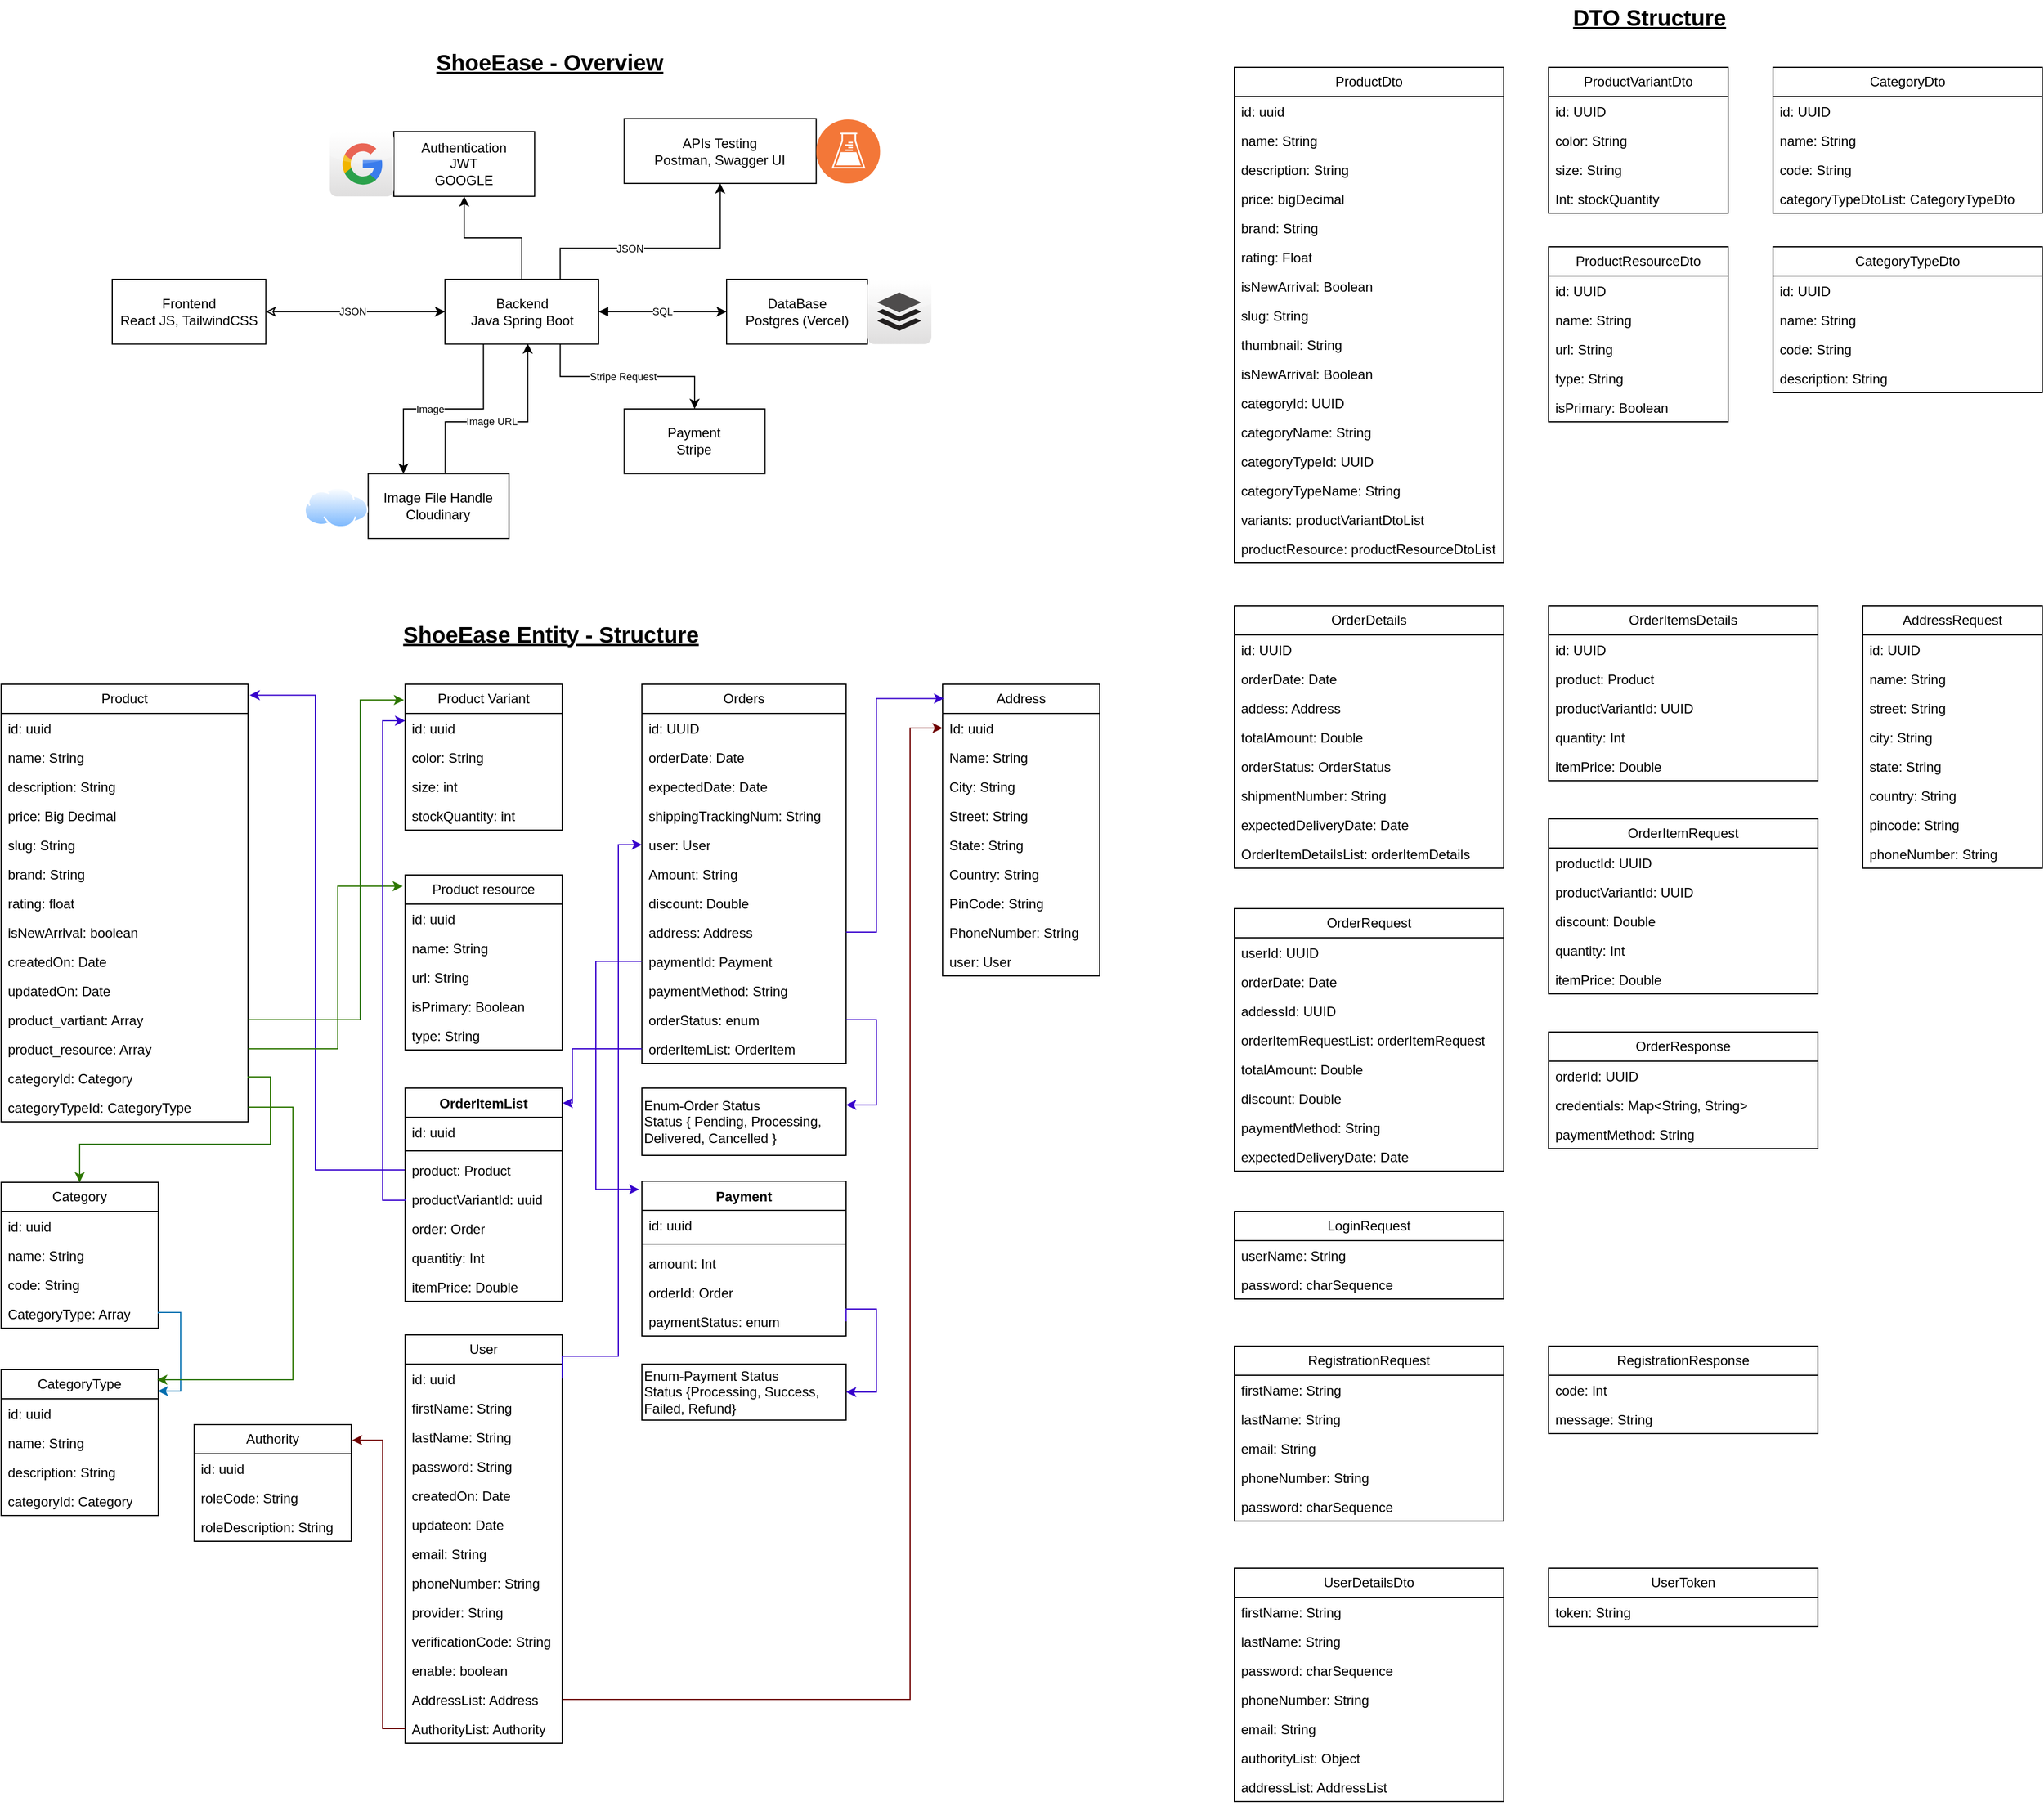 <mxfile version="28.2.7">
  <diagram name="Page-1" id="CezI7-oRxNXfgZPD77D8">
    <mxGraphModel dx="3297" dy="592" grid="1" gridSize="10" guides="1" tooltips="1" connect="1" arrows="1" fold="1" page="1" pageScale="1" pageWidth="1100" pageHeight="850" background="#ffffff" math="0" shadow="0">
      <root>
        <mxCell id="0" />
        <mxCell id="1" parent="0" />
        <mxCell id="j6cdFjYOyo3_jv3cPoje-55" value="" style="group;strokeColor=none;" parent="1" vertex="1" connectable="0">
          <mxGeometry x="-2139" y="630" width="979" height="944" as="geometry" />
        </mxCell>
        <mxCell id="Wd_ysLeieM3UQZ-L9jFX-2" value="Orders" style="swimlane;fontStyle=0;childLayout=stackLayout;horizontal=1;startSize=26;fillColor=none;horizontalStack=0;resizeParent=1;resizeParentMax=0;resizeLast=0;collapsible=1;marginBottom=0;whiteSpace=wrap;html=1;" parent="j6cdFjYOyo3_jv3cPoje-55" vertex="1">
          <mxGeometry x="571" width="182" height="338" as="geometry" />
        </mxCell>
        <mxCell id="Wd_ysLeieM3UQZ-L9jFX-3" value="id: UUID" style="text;strokeColor=none;fillColor=none;align=left;verticalAlign=top;spacingLeft=4;spacingRight=4;overflow=hidden;rotatable=0;points=[[0,0.5],[1,0.5]];portConstraint=eastwest;whiteSpace=wrap;html=1;" parent="Wd_ysLeieM3UQZ-L9jFX-2" vertex="1">
          <mxGeometry y="26" width="182" height="26" as="geometry" />
        </mxCell>
        <mxCell id="Wd_ysLeieM3UQZ-L9jFX-5" value="orderDate: Date" style="text;strokeColor=none;fillColor=none;align=left;verticalAlign=top;spacingLeft=4;spacingRight=4;overflow=hidden;rotatable=0;points=[[0,0.5],[1,0.5]];portConstraint=eastwest;whiteSpace=wrap;html=1;" parent="Wd_ysLeieM3UQZ-L9jFX-2" vertex="1">
          <mxGeometry y="52" width="182" height="26" as="geometry" />
        </mxCell>
        <mxCell id="Wd_ysLeieM3UQZ-L9jFX-10" value="expectedDate: Date" style="text;strokeColor=none;fillColor=none;align=left;verticalAlign=top;spacingLeft=4;spacingRight=4;overflow=hidden;rotatable=0;points=[[0,0.5],[1,0.5]];portConstraint=eastwest;whiteSpace=wrap;html=1;" parent="Wd_ysLeieM3UQZ-L9jFX-2" vertex="1">
          <mxGeometry y="78" width="182" height="26" as="geometry" />
        </mxCell>
        <mxCell id="j6cdFjYOyo3_jv3cPoje-12" value="shippingTrackingNum: String" style="text;strokeColor=none;fillColor=none;align=left;verticalAlign=top;spacingLeft=4;spacingRight=4;overflow=hidden;rotatable=0;points=[[0,0.5],[1,0.5]];portConstraint=eastwest;whiteSpace=wrap;html=1;" parent="Wd_ysLeieM3UQZ-L9jFX-2" vertex="1">
          <mxGeometry y="104" width="182" height="26" as="geometry" />
        </mxCell>
        <mxCell id="j6cdFjYOyo3_jv3cPoje-13" value="user: User" style="text;strokeColor=none;fillColor=none;align=left;verticalAlign=top;spacingLeft=4;spacingRight=4;overflow=hidden;rotatable=0;points=[[0,0.5],[1,0.5]];portConstraint=eastwest;whiteSpace=wrap;html=1;" parent="Wd_ysLeieM3UQZ-L9jFX-2" vertex="1">
          <mxGeometry y="130" width="182" height="26" as="geometry" />
        </mxCell>
        <mxCell id="Wd_ysLeieM3UQZ-L9jFX-11" value="Amount: String" style="text;strokeColor=none;fillColor=none;align=left;verticalAlign=top;spacingLeft=4;spacingRight=4;overflow=hidden;rotatable=0;points=[[0,0.5],[1,0.5]];portConstraint=eastwest;whiteSpace=wrap;html=1;" parent="Wd_ysLeieM3UQZ-L9jFX-2" vertex="1">
          <mxGeometry y="156" width="182" height="26" as="geometry" />
        </mxCell>
        <mxCell id="j6cdFjYOyo3_jv3cPoje-15" value="discount: Double" style="text;strokeColor=none;fillColor=none;align=left;verticalAlign=top;spacingLeft=4;spacingRight=4;overflow=hidden;rotatable=0;points=[[0,0.5],[1,0.5]];portConstraint=eastwest;whiteSpace=wrap;html=1;" parent="Wd_ysLeieM3UQZ-L9jFX-2" vertex="1">
          <mxGeometry y="182" width="182" height="26" as="geometry" />
        </mxCell>
        <mxCell id="Wd_ysLeieM3UQZ-L9jFX-13" value="address: Address" style="text;strokeColor=none;fillColor=none;align=left;verticalAlign=top;spacingLeft=4;spacingRight=4;overflow=hidden;rotatable=0;points=[[0,0.5],[1,0.5]];portConstraint=eastwest;whiteSpace=wrap;html=1;" parent="Wd_ysLeieM3UQZ-L9jFX-2" vertex="1">
          <mxGeometry y="208" width="182" height="26" as="geometry" />
        </mxCell>
        <mxCell id="vIS2w4NYdQddxpPopDAP-5" value="paymentId: Payment" style="text;strokeColor=none;fillColor=none;align=left;verticalAlign=top;spacingLeft=4;spacingRight=4;overflow=hidden;rotatable=0;points=[[0,0.5],[1,0.5]];portConstraint=eastwest;whiteSpace=wrap;html=1;" parent="Wd_ysLeieM3UQZ-L9jFX-2" vertex="1">
          <mxGeometry y="234" width="182" height="26" as="geometry" />
        </mxCell>
        <mxCell id="Wd_ysLeieM3UQZ-L9jFX-4" value="paymentMethod: String&lt;div&gt;&lt;br&gt;&lt;/div&gt;" style="text;strokeColor=none;fillColor=none;align=left;verticalAlign=top;spacingLeft=4;spacingRight=4;overflow=hidden;rotatable=0;points=[[0,0.5],[1,0.5]];portConstraint=eastwest;whiteSpace=wrap;html=1;" parent="Wd_ysLeieM3UQZ-L9jFX-2" vertex="1">
          <mxGeometry y="260" width="182" height="26" as="geometry" />
        </mxCell>
        <mxCell id="Wd_ysLeieM3UQZ-L9jFX-12" value="orderStatus: enum" style="text;strokeColor=none;fillColor=none;align=left;verticalAlign=top;spacingLeft=4;spacingRight=4;overflow=hidden;rotatable=0;points=[[0,0.5],[1,0.5]];portConstraint=eastwest;whiteSpace=wrap;html=1;" parent="Wd_ysLeieM3UQZ-L9jFX-2" vertex="1">
          <mxGeometry y="286" width="182" height="26" as="geometry" />
        </mxCell>
        <mxCell id="j6cdFjYOyo3_jv3cPoje-14" value="orderItemList: OrderItem" style="text;strokeColor=none;fillColor=none;align=left;verticalAlign=top;spacingLeft=4;spacingRight=4;overflow=hidden;rotatable=0;points=[[0,0.5],[1,0.5]];portConstraint=eastwest;whiteSpace=wrap;html=1;" parent="Wd_ysLeieM3UQZ-L9jFX-2" vertex="1">
          <mxGeometry y="312" width="182" height="26" as="geometry" />
        </mxCell>
        <mxCell id="Wd_ysLeieM3UQZ-L9jFX-7" value="Enum-Order Status&lt;div&gt;Status { Pending, Processing, Delivered, Cancelled }&lt;/div&gt;" style="html=1;whiteSpace=wrap;align=left;" parent="j6cdFjYOyo3_jv3cPoje-55" vertex="1">
          <mxGeometry x="571" y="360" width="182" height="60" as="geometry" />
        </mxCell>
        <mxCell id="Wd_ysLeieM3UQZ-L9jFX-19" value="Address" style="swimlane;fontStyle=0;childLayout=stackLayout;horizontal=1;startSize=26;fillColor=none;horizontalStack=0;resizeParent=1;resizeParentMax=0;resizeLast=0;collapsible=1;marginBottom=0;whiteSpace=wrap;html=1;" parent="j6cdFjYOyo3_jv3cPoje-55" vertex="1">
          <mxGeometry x="839" width="140" height="260" as="geometry" />
        </mxCell>
        <mxCell id="Wd_ysLeieM3UQZ-L9jFX-20" value="Id: uuid" style="text;strokeColor=none;fillColor=none;align=left;verticalAlign=top;spacingLeft=4;spacingRight=4;overflow=hidden;rotatable=0;points=[[0,0.5],[1,0.5]];portConstraint=eastwest;whiteSpace=wrap;html=1;" parent="Wd_ysLeieM3UQZ-L9jFX-19" vertex="1">
          <mxGeometry y="26" width="140" height="26" as="geometry" />
        </mxCell>
        <mxCell id="Wd_ysLeieM3UQZ-L9jFX-21" value="Name: String" style="text;strokeColor=none;fillColor=none;align=left;verticalAlign=top;spacingLeft=4;spacingRight=4;overflow=hidden;rotatable=0;points=[[0,0.5],[1,0.5]];portConstraint=eastwest;whiteSpace=wrap;html=1;" parent="Wd_ysLeieM3UQZ-L9jFX-19" vertex="1">
          <mxGeometry y="52" width="140" height="26" as="geometry" />
        </mxCell>
        <mxCell id="Wd_ysLeieM3UQZ-L9jFX-22" value="City: String" style="text;strokeColor=none;fillColor=none;align=left;verticalAlign=top;spacingLeft=4;spacingRight=4;overflow=hidden;rotatable=0;points=[[0,0.5],[1,0.5]];portConstraint=eastwest;whiteSpace=wrap;html=1;" parent="Wd_ysLeieM3UQZ-L9jFX-19" vertex="1">
          <mxGeometry y="78" width="140" height="26" as="geometry" />
        </mxCell>
        <mxCell id="j6cdFjYOyo3_jv3cPoje-10" value="Street: String" style="text;strokeColor=none;fillColor=none;align=left;verticalAlign=top;spacingLeft=4;spacingRight=4;overflow=hidden;rotatable=0;points=[[0,0.5],[1,0.5]];portConstraint=eastwest;whiteSpace=wrap;html=1;" parent="Wd_ysLeieM3UQZ-L9jFX-19" vertex="1">
          <mxGeometry y="104" width="140" height="26" as="geometry" />
        </mxCell>
        <mxCell id="Wd_ysLeieM3UQZ-L9jFX-23" value="State: String" style="text;strokeColor=none;fillColor=none;align=left;verticalAlign=top;spacingLeft=4;spacingRight=4;overflow=hidden;rotatable=0;points=[[0,0.5],[1,0.5]];portConstraint=eastwest;whiteSpace=wrap;html=1;" parent="Wd_ysLeieM3UQZ-L9jFX-19" vertex="1">
          <mxGeometry y="130" width="140" height="26" as="geometry" />
        </mxCell>
        <mxCell id="Wd_ysLeieM3UQZ-L9jFX-24" value="Country: String" style="text;strokeColor=none;fillColor=none;align=left;verticalAlign=top;spacingLeft=4;spacingRight=4;overflow=hidden;rotatable=0;points=[[0,0.5],[1,0.5]];portConstraint=eastwest;whiteSpace=wrap;html=1;" parent="Wd_ysLeieM3UQZ-L9jFX-19" vertex="1">
          <mxGeometry y="156" width="140" height="26" as="geometry" />
        </mxCell>
        <mxCell id="Wd_ysLeieM3UQZ-L9jFX-25" value="PinCode: String" style="text;strokeColor=none;fillColor=none;align=left;verticalAlign=top;spacingLeft=4;spacingRight=4;overflow=hidden;rotatable=0;points=[[0,0.5],[1,0.5]];portConstraint=eastwest;whiteSpace=wrap;html=1;" parent="Wd_ysLeieM3UQZ-L9jFX-19" vertex="1">
          <mxGeometry y="182" width="140" height="26" as="geometry" />
        </mxCell>
        <mxCell id="j6cdFjYOyo3_jv3cPoje-9" value="PhoneNumber: String" style="text;strokeColor=none;fillColor=none;align=left;verticalAlign=top;spacingLeft=4;spacingRight=4;overflow=hidden;rotatable=0;points=[[0,0.5],[1,0.5]];portConstraint=eastwest;whiteSpace=wrap;html=1;" parent="Wd_ysLeieM3UQZ-L9jFX-19" vertex="1">
          <mxGeometry y="208" width="140" height="26" as="geometry" />
        </mxCell>
        <mxCell id="j6cdFjYOyo3_jv3cPoje-11" value="user: User" style="text;strokeColor=none;fillColor=none;align=left;verticalAlign=top;spacingLeft=4;spacingRight=4;overflow=hidden;rotatable=0;points=[[0,0.5],[1,0.5]];portConstraint=eastwest;whiteSpace=wrap;html=1;" parent="Wd_ysLeieM3UQZ-L9jFX-19" vertex="1">
          <mxGeometry y="234" width="140" height="26" as="geometry" />
        </mxCell>
        <mxCell id="Wd_ysLeieM3UQZ-L9jFX-27" value="Product" style="swimlane;fontStyle=0;childLayout=stackLayout;horizontal=1;startSize=26;fillColor=none;horizontalStack=0;resizeParent=1;resizeParentMax=0;resizeLast=0;collapsible=1;marginBottom=0;whiteSpace=wrap;html=1;" parent="j6cdFjYOyo3_jv3cPoje-55" vertex="1">
          <mxGeometry width="220" height="390" as="geometry" />
        </mxCell>
        <mxCell id="Wd_ysLeieM3UQZ-L9jFX-28" value="id: uuid" style="text;strokeColor=none;fillColor=none;align=left;verticalAlign=top;spacingLeft=4;spacingRight=4;overflow=hidden;rotatable=0;points=[[0,0.5],[1,0.5]];portConstraint=eastwest;whiteSpace=wrap;html=1;" parent="Wd_ysLeieM3UQZ-L9jFX-27" vertex="1">
          <mxGeometry y="26" width="220" height="26" as="geometry" />
        </mxCell>
        <mxCell id="Wd_ysLeieM3UQZ-L9jFX-29" value="name: String" style="text;strokeColor=none;fillColor=none;align=left;verticalAlign=top;spacingLeft=4;spacingRight=4;overflow=hidden;rotatable=0;points=[[0,0.5],[1,0.5]];portConstraint=eastwest;whiteSpace=wrap;html=1;" parent="Wd_ysLeieM3UQZ-L9jFX-27" vertex="1">
          <mxGeometry y="52" width="220" height="26" as="geometry" />
        </mxCell>
        <mxCell id="Wd_ysLeieM3UQZ-L9jFX-42" value="description: String" style="text;strokeColor=none;fillColor=none;align=left;verticalAlign=top;spacingLeft=4;spacingRight=4;overflow=hidden;rotatable=0;points=[[0,0.5],[1,0.5]];portConstraint=eastwest;whiteSpace=wrap;html=1;" parent="Wd_ysLeieM3UQZ-L9jFX-27" vertex="1">
          <mxGeometry y="78" width="220" height="26" as="geometry" />
        </mxCell>
        <mxCell id="j6cdFjYOyo3_jv3cPoje-1" value="price: Big Decimal" style="text;strokeColor=none;fillColor=none;align=left;verticalAlign=top;spacingLeft=4;spacingRight=4;overflow=hidden;rotatable=0;points=[[0,0.5],[1,0.5]];portConstraint=eastwest;whiteSpace=wrap;html=1;" parent="Wd_ysLeieM3UQZ-L9jFX-27" vertex="1">
          <mxGeometry y="104" width="220" height="26" as="geometry" />
        </mxCell>
        <mxCell id="Wd_ysLeieM3UQZ-L9jFX-30" value="slug:&lt;span style=&quot;color: rgba(0, 0, 0, 0); font-family: monospace; font-size: 0px; text-wrap-mode: nowrap;&quot;&gt;%3CmxGraphModel%3E%3Croot%3E%3CmxCell%20id%3D%220%22%2F%3E%3CmxCell%20id%3D%221%22%20parent%3D%220%22%2F%3E%3CmxCell%20id%3D%222%22%20value%3D%22color%3A%20String%22%20style%3D%22text%3BstrokeColor%3Dnone%3BfillColor%3Dnone%3Balign%3Dleft%3BverticalAlign%3Dtop%3BspacingLeft%3D4%3BspacingRight%3D4%3Boverflow%3Dhidden%3Brotatable%3D0%3Bpoints%3D%5B%5B0%2C0.5%5D%2C%5B1%2C0.5%5D%5D%3BportConstraint%3Deastwest%3BwhiteSpace%3Dwrap%3Bhtml%3D1%3B%22%20vertex%3D%221%22%20parent%3D%221%22%3E%3CmxGeometry%20x%3D%22-680%22%20y%3D%22478%22%20width%3D%22140%22%20height%3D%2226%22%20as%3D%22geometry%22%2F%3E%3C%2FmxCell%3E%3C%2Froot%3E%3C%2FmxGraphModel%3E&lt;/span&gt;&amp;nbsp;String&lt;span style=&quot;color: rgba(0, 0, 0, 0); font-family: monospace; font-size: 0px; text-wrap-mode: nowrap;&quot;&gt;%3CmxGraphModel%3E%3Croot%3E%3CmxCell%20id%3D%220%22%2F%3E%3CmxCell%20id%3D%221%22%20parent%3D%220%22%2F%3E%3CmxCell%20id%3D%222%22%20value%3D%22color%3A%20String%22%20style%3D%22text%3BstrokeColor%3Dnone%3BfillColor%3Dnone%3Balign%3Dleft%3BverticalAlign%3Dtop%3BspacingLeft%3D4%3BspacingRight%3D4%3Boverflow%3Dhidden%3Brotatable%3D0%3Bpoints%3D%5B%5B0%2C0.5%5D%2C%5B1%2C0.5%5D%5D%3BportConstraint%3Deastwest%3BwhiteSpace%3Dwrap%3Bhtml%3D1%3B%22%20vertex%3D%221%22%20parent%3D%221%22%3E%3CmxGeometry%20x%3D%22-680%22%20y%3D%22478%22%20width%3D%22140%22%20height%3D%2226%22%20as%3D%22geometry%22%2F%3E%3C%2FmxCell%3E%3C%2Froot%3E%3C%2FmxGraphModel%3E&lt;/span&gt;" style="text;strokeColor=none;fillColor=none;align=left;verticalAlign=top;spacingLeft=4;spacingRight=4;overflow=hidden;rotatable=0;points=[[0,0.5],[1,0.5]];portConstraint=eastwest;whiteSpace=wrap;html=1;" parent="Wd_ysLeieM3UQZ-L9jFX-27" vertex="1">
          <mxGeometry y="130" width="220" height="26" as="geometry" />
        </mxCell>
        <mxCell id="j6cdFjYOyo3_jv3cPoje-2" value="brand:&lt;span style=&quot;color: rgba(0, 0, 0, 0); font-family: monospace; font-size: 0px; text-wrap-mode: nowrap;&quot;&gt;%3CmxGraphModel%3E%3Croot%3E%3CmxCell%20id%3D%220%22%2F%3E%3CmxCell%20id%3D%221%22%20parent%3D%220%22%2F%3E%3CmxCell%20id%3D%222%22%20value%3D%22color%3A%20String%22%20style%3D%22text%3BstrokeColor%3Dnone%3BfillColor%3Dnone%3Balign%3Dleft%3BverticalAlign%3Dtop%3BspacingLeft%3D4%3BspacingRight%3D4%3Boverflow%3Dhidden%3Brotatable%3D0%3Bpoints%3D%5B%5B0%2C0.5%5D%2C%5B1%2C0.5%5D%5D%3BportConstraint%3Deastwest%3BwhiteSpace%3Dwrap%3Bhtml%3D1%3B%22%20vertex%3D%221%22%20parent%3D%221%22%3E%3CmxGeometry%20x%3D%22-680%22%20y%3D%22478%22%20width%3D%22140%22%20height%3D%2226%22%20as%3D%22geometry%22%2F%3E%3C%2FmxCell%3E%3C%2Froot%3E%3C%2FmxGraphModel%3E&lt;/span&gt;&amp;nbsp;String&lt;span style=&quot;color: rgba(0, 0, 0, 0); font-family: monospace; font-size: 0px; text-wrap-mode: nowrap;&quot;&gt;%3CmxGraphModel%3E%3Croot%3E%3CmxCell%20id%3D%220%22%2F%3E%3CmxCell%20id%3D%221%22%20parent%3D%220%22%2F%3E%3CmxCell%20id%3D%222%22%20value%3D%22color%3A%20String%22%20style%3D%22text%3BstrokeColor%3Dnone%3BfillColor%3Dnone%3Balign%3Dleft%3BverticalAlign%3Dtop%3BspacingLeft%3D4%3BspacingRight%3D4%3Boverflow%3Dhidden%3Brotatable%3D0%3Bpoints%3D%5B%5B0%2C0.5%5D%2C%5B1%2C0.5%5D%5D%3BportConstraint%3Deastwest%3BwhiteSpace%3Dwrap%3Bhtml%3D1%3B%22%20vertex%3D%221%22%20parent%3D%221%22%3E%3CmxGeometry%20x%3D%22-680%22%20y%3D%22478%22%20width%3D%22140%22%20height%3D%2226%22%20as%3D%22geometry%22%2F%3E%3C%2FmxCell%3E%3C%2Froot%3E%3C%2FmxGraphModel%3E&lt;/span&gt;" style="text;strokeColor=none;fillColor=none;align=left;verticalAlign=top;spacingLeft=4;spacingRight=4;overflow=hidden;rotatable=0;points=[[0,0.5],[1,0.5]];portConstraint=eastwest;whiteSpace=wrap;html=1;" parent="Wd_ysLeieM3UQZ-L9jFX-27" vertex="1">
          <mxGeometry y="156" width="220" height="26" as="geometry" />
        </mxCell>
        <mxCell id="j6cdFjYOyo3_jv3cPoje-3" value="rating:&lt;span style=&quot;color: rgba(0, 0, 0, 0); font-family: monospace; font-size: 0px; text-wrap-mode: nowrap;&quot;&gt;%3CmxGraphModel%3E%3Croot%3E%3CmxCell%20id%3D%220%22%2F%3E%3CmxCell%20id%3D%221%22%20parent%3D%220%22%2F%3E%3CmxCell%20id%3D%222%22%20value%3D%22color%3A%20String%22%20style%3D%22text%3BstrokeColor%3Dnone%3BfillColor%3Dnone%3Balign%3Dleft%3BverticalAlign%3Dtop%3BspacingLeft%3D4%3BspacingRight%3D4%3Boverflow%3Dhidden%3Brotatable%3D0%3Bpoints%3D%5B%5B0%2C0.5%5D%2C%5B1%2C0.5%5D%5D%3BportConstraint%3Deastwest%3BwhiteSpace%3Dwrap%3Bhtml%3D1%3B%22%20vertex%3D%221%22%20parent%3D%221%22%3E%3CmxGeometry%20x%3D%22-680%22%20y%3D%22478%22%20width%3D%22140%22%20height%3D%2226%22%20as%3D%22geometry%22%2F%3E%3C%2FmxCell%3E%3C%2Froot%3E%3C%2FmxGraphModel%3E&lt;/span&gt;&amp;nbsp;float&lt;span style=&quot;color: rgba(0, 0, 0, 0); font-family: monospace; font-size: 0px; text-wrap-mode: nowrap;&quot;&gt;%3CmxGraphModel%3E%3Croot%3E%3CmxCell%20id%3D%220%22%2F%3E%3CmxCell%20id%3D%221%22%20parent%3D%220%22%2F%3E%3CmxCell%20id%3D%222%22%20value%3D%22color%3A%20String%22%20style%3D%22text%3BstrokeColor%3Dnone%3BfillColor%3Dnone%3Balign%3Dleft%3BverticalAlign%3Dtop%3BspacingLeft%3D4%3BspacingRight%3D4%3Boverflow%3Dhidden%3Brotatable%3D0%3Bpoints%3D%5B%5B0%2C0.5%5D%2C%5B1%2C0.5%5D%5D%3BportConstraint%3Deastwest%3BwhiteSpace%3Dwrap%3Bhtml%3D1%3B%22%20vertex%3D%221%22%20parent%3D%221%22%3E%3CmxGeometry%20x%3D%22-680%22%20y%3D%22478%22%20width%3D%22140%22%20height%3D%2226%22%20as%3D%22geometry%22%2F%3E%3C%2FmxCell%3E%3C%2Froot%3E%3C%2FmxGraphModel%3E&lt;/span&gt;" style="text;strokeColor=none;fillColor=none;align=left;verticalAlign=top;spacingLeft=4;spacingRight=4;overflow=hidden;rotatable=0;points=[[0,0.5],[1,0.5]];portConstraint=eastwest;whiteSpace=wrap;html=1;" parent="Wd_ysLeieM3UQZ-L9jFX-27" vertex="1">
          <mxGeometry y="182" width="220" height="26" as="geometry" />
        </mxCell>
        <mxCell id="j6cdFjYOyo3_jv3cPoje-4" value="isNewArrival: boolean" style="text;strokeColor=none;fillColor=none;align=left;verticalAlign=top;spacingLeft=4;spacingRight=4;overflow=hidden;rotatable=0;points=[[0,0.5],[1,0.5]];portConstraint=eastwest;whiteSpace=wrap;html=1;" parent="Wd_ysLeieM3UQZ-L9jFX-27" vertex="1">
          <mxGeometry y="208" width="220" height="26" as="geometry" />
        </mxCell>
        <mxCell id="Wd_ysLeieM3UQZ-L9jFX-40" value="createdOn: Date" style="text;strokeColor=none;fillColor=none;align=left;verticalAlign=top;spacingLeft=4;spacingRight=4;overflow=hidden;rotatable=0;points=[[0,0.5],[1,0.5]];portConstraint=eastwest;whiteSpace=wrap;html=1;" parent="Wd_ysLeieM3UQZ-L9jFX-27" vertex="1">
          <mxGeometry y="234" width="220" height="26" as="geometry" />
        </mxCell>
        <mxCell id="Wd_ysLeieM3UQZ-L9jFX-41" value="updatedOn: Date" style="text;strokeColor=none;fillColor=none;align=left;verticalAlign=top;spacingLeft=4;spacingRight=4;overflow=hidden;rotatable=0;points=[[0,0.5],[1,0.5]];portConstraint=eastwest;whiteSpace=wrap;html=1;" parent="Wd_ysLeieM3UQZ-L9jFX-27" vertex="1">
          <mxGeometry y="260" width="220" height="26" as="geometry" />
        </mxCell>
        <mxCell id="Wd_ysLeieM3UQZ-L9jFX-43" value="product_vartiant: Array" style="text;strokeColor=none;fillColor=none;align=left;verticalAlign=top;spacingLeft=4;spacingRight=4;overflow=hidden;rotatable=0;points=[[0,0.5],[1,0.5]];portConstraint=eastwest;whiteSpace=wrap;html=1;" parent="Wd_ysLeieM3UQZ-L9jFX-27" vertex="1">
          <mxGeometry y="286" width="220" height="26" as="geometry" />
        </mxCell>
        <mxCell id="Wd_ysLeieM3UQZ-L9jFX-44" value="product_resource: Array" style="text;strokeColor=none;fillColor=none;align=left;verticalAlign=top;spacingLeft=4;spacingRight=4;overflow=hidden;rotatable=0;points=[[0,0.5],[1,0.5]];portConstraint=eastwest;whiteSpace=wrap;html=1;" parent="Wd_ysLeieM3UQZ-L9jFX-27" vertex="1">
          <mxGeometry y="312" width="220" height="26" as="geometry" />
        </mxCell>
        <mxCell id="Wd_ysLeieM3UQZ-L9jFX-47" value="categoryId: Category" style="text;strokeColor=none;fillColor=none;align=left;verticalAlign=top;spacingLeft=4;spacingRight=4;overflow=hidden;rotatable=0;points=[[0,0.5],[1,0.5]];portConstraint=eastwest;whiteSpace=wrap;html=1;" parent="Wd_ysLeieM3UQZ-L9jFX-27" vertex="1">
          <mxGeometry y="338" width="220" height="26" as="geometry" />
        </mxCell>
        <mxCell id="Wd_ysLeieM3UQZ-L9jFX-48" value="categoryTypeId: CategoryType" style="text;strokeColor=none;fillColor=none;align=left;verticalAlign=top;spacingLeft=4;spacingRight=4;overflow=hidden;rotatable=0;points=[[0,0.5],[1,0.5]];portConstraint=eastwest;whiteSpace=wrap;html=1;" parent="Wd_ysLeieM3UQZ-L9jFX-27" vertex="1">
          <mxGeometry y="364" width="220" height="26" as="geometry" />
        </mxCell>
        <mxCell id="Wd_ysLeieM3UQZ-L9jFX-31" value="Product Variant" style="swimlane;fontStyle=0;childLayout=stackLayout;horizontal=1;startSize=26;fillColor=none;horizontalStack=0;resizeParent=1;resizeParentMax=0;resizeLast=0;collapsible=1;marginBottom=0;whiteSpace=wrap;html=1;" parent="j6cdFjYOyo3_jv3cPoje-55" vertex="1">
          <mxGeometry x="360" width="140" height="130" as="geometry" />
        </mxCell>
        <mxCell id="Wd_ysLeieM3UQZ-L9jFX-32" value="id: uuid" style="text;strokeColor=none;fillColor=none;align=left;verticalAlign=top;spacingLeft=4;spacingRight=4;overflow=hidden;rotatable=0;points=[[0,0.5],[1,0.5]];portConstraint=eastwest;whiteSpace=wrap;html=1;" parent="Wd_ysLeieM3UQZ-L9jFX-31" vertex="1">
          <mxGeometry y="26" width="140" height="26" as="geometry" />
        </mxCell>
        <mxCell id="Wd_ysLeieM3UQZ-L9jFX-34" value="color: String" style="text;strokeColor=none;fillColor=none;align=left;verticalAlign=top;spacingLeft=4;spacingRight=4;overflow=hidden;rotatable=0;points=[[0,0.5],[1,0.5]];portConstraint=eastwest;whiteSpace=wrap;html=1;" parent="Wd_ysLeieM3UQZ-L9jFX-31" vertex="1">
          <mxGeometry y="52" width="140" height="26" as="geometry" />
        </mxCell>
        <mxCell id="Wd_ysLeieM3UQZ-L9jFX-33" value="size: int" style="text;strokeColor=none;fillColor=none;align=left;verticalAlign=top;spacingLeft=4;spacingRight=4;overflow=hidden;rotatable=0;points=[[0,0.5],[1,0.5]];portConstraint=eastwest;whiteSpace=wrap;html=1;" parent="Wd_ysLeieM3UQZ-L9jFX-31" vertex="1">
          <mxGeometry y="78" width="140" height="26" as="geometry" />
        </mxCell>
        <mxCell id="j6cdFjYOyo3_jv3cPoje-5" value="stockQuantity: int" style="text;strokeColor=none;fillColor=none;align=left;verticalAlign=top;spacingLeft=4;spacingRight=4;overflow=hidden;rotatable=0;points=[[0,0.5],[1,0.5]];portConstraint=eastwest;whiteSpace=wrap;html=1;" parent="Wd_ysLeieM3UQZ-L9jFX-31" vertex="1">
          <mxGeometry y="104" width="140" height="26" as="geometry" />
        </mxCell>
        <mxCell id="Wd_ysLeieM3UQZ-L9jFX-35" value="Product resource" style="swimlane;fontStyle=0;childLayout=stackLayout;horizontal=1;startSize=26;fillColor=none;horizontalStack=0;resizeParent=1;resizeParentMax=0;resizeLast=0;collapsible=1;marginBottom=0;whiteSpace=wrap;html=1;" parent="j6cdFjYOyo3_jv3cPoje-55" vertex="1">
          <mxGeometry x="360" y="170" width="140" height="156" as="geometry" />
        </mxCell>
        <mxCell id="Wd_ysLeieM3UQZ-L9jFX-36" value="id: uuid" style="text;strokeColor=none;fillColor=none;align=left;verticalAlign=top;spacingLeft=4;spacingRight=4;overflow=hidden;rotatable=0;points=[[0,0.5],[1,0.5]];portConstraint=eastwest;whiteSpace=wrap;html=1;" parent="Wd_ysLeieM3UQZ-L9jFX-35" vertex="1">
          <mxGeometry y="26" width="140" height="26" as="geometry" />
        </mxCell>
        <mxCell id="Wd_ysLeieM3UQZ-L9jFX-37" value="name: String" style="text;strokeColor=none;fillColor=none;align=left;verticalAlign=top;spacingLeft=4;spacingRight=4;overflow=hidden;rotatable=0;points=[[0,0.5],[1,0.5]];portConstraint=eastwest;whiteSpace=wrap;html=1;" parent="Wd_ysLeieM3UQZ-L9jFX-35" vertex="1">
          <mxGeometry y="52" width="140" height="26" as="geometry" />
        </mxCell>
        <mxCell id="j6cdFjYOyo3_jv3cPoje-6" value="url: String" style="text;strokeColor=none;fillColor=none;align=left;verticalAlign=top;spacingLeft=4;spacingRight=4;overflow=hidden;rotatable=0;points=[[0,0.5],[1,0.5]];portConstraint=eastwest;whiteSpace=wrap;html=1;" parent="Wd_ysLeieM3UQZ-L9jFX-35" vertex="1">
          <mxGeometry y="78" width="140" height="26" as="geometry" />
        </mxCell>
        <mxCell id="j6cdFjYOyo3_jv3cPoje-8" value="isPrimary: Boolean" style="text;strokeColor=none;fillColor=none;align=left;verticalAlign=top;spacingLeft=4;spacingRight=4;overflow=hidden;rotatable=0;points=[[0,0.5],[1,0.5]];portConstraint=eastwest;whiteSpace=wrap;html=1;" parent="Wd_ysLeieM3UQZ-L9jFX-35" vertex="1">
          <mxGeometry y="104" width="140" height="26" as="geometry" />
        </mxCell>
        <mxCell id="j6cdFjYOyo3_jv3cPoje-7" value="type: String" style="text;strokeColor=none;fillColor=none;align=left;verticalAlign=top;spacingLeft=4;spacingRight=4;overflow=hidden;rotatable=0;points=[[0,0.5],[1,0.5]];portConstraint=eastwest;whiteSpace=wrap;html=1;" parent="Wd_ysLeieM3UQZ-L9jFX-35" vertex="1">
          <mxGeometry y="130" width="140" height="26" as="geometry" />
        </mxCell>
        <mxCell id="Wd_ysLeieM3UQZ-L9jFX-45" style="edgeStyle=orthogonalEdgeStyle;rounded=0;orthogonalLoop=1;jettySize=auto;html=1;exitX=1;exitY=0.5;exitDx=0;exitDy=0;entryX=-0.007;entryY=0.108;entryDx=0;entryDy=0;entryPerimeter=0;fillColor=#60a917;strokeColor=#2D7600;" parent="j6cdFjYOyo3_jv3cPoje-55" source="Wd_ysLeieM3UQZ-L9jFX-43" target="Wd_ysLeieM3UQZ-L9jFX-31" edge="1">
          <mxGeometry relative="1" as="geometry">
            <Array as="points">
              <mxPoint x="320" y="299" />
              <mxPoint x="320" y="14" />
            </Array>
          </mxGeometry>
        </mxCell>
        <mxCell id="Wd_ysLeieM3UQZ-L9jFX-49" value="Category" style="swimlane;fontStyle=0;childLayout=stackLayout;horizontal=1;startSize=26;fillColor=none;horizontalStack=0;resizeParent=1;resizeParentMax=0;resizeLast=0;collapsible=1;marginBottom=0;whiteSpace=wrap;html=1;" parent="j6cdFjYOyo3_jv3cPoje-55" vertex="1">
          <mxGeometry y="444" width="140" height="130" as="geometry" />
        </mxCell>
        <mxCell id="Wd_ysLeieM3UQZ-L9jFX-50" value="id: uuid" style="text;strokeColor=none;fillColor=none;align=left;verticalAlign=top;spacingLeft=4;spacingRight=4;overflow=hidden;rotatable=0;points=[[0,0.5],[1,0.5]];portConstraint=eastwest;whiteSpace=wrap;html=1;" parent="Wd_ysLeieM3UQZ-L9jFX-49" vertex="1">
          <mxGeometry y="26" width="140" height="26" as="geometry" />
        </mxCell>
        <mxCell id="Wd_ysLeieM3UQZ-L9jFX-51" value="name: String" style="text;strokeColor=none;fillColor=none;align=left;verticalAlign=top;spacingLeft=4;spacingRight=4;overflow=hidden;rotatable=0;points=[[0,0.5],[1,0.5]];portConstraint=eastwest;whiteSpace=wrap;html=1;" parent="Wd_ysLeieM3UQZ-L9jFX-49" vertex="1">
          <mxGeometry y="52" width="140" height="26" as="geometry" />
        </mxCell>
        <mxCell id="Wd_ysLeieM3UQZ-L9jFX-52" value="code: String" style="text;strokeColor=none;fillColor=none;align=left;verticalAlign=top;spacingLeft=4;spacingRight=4;overflow=hidden;rotatable=0;points=[[0,0.5],[1,0.5]];portConstraint=eastwest;whiteSpace=wrap;html=1;" parent="Wd_ysLeieM3UQZ-L9jFX-49" vertex="1">
          <mxGeometry y="78" width="140" height="26" as="geometry" />
        </mxCell>
        <mxCell id="Wd_ysLeieM3UQZ-L9jFX-65" value="CategoryType: Array" style="text;strokeColor=none;fillColor=none;align=left;verticalAlign=top;spacingLeft=4;spacingRight=4;overflow=hidden;rotatable=0;points=[[0,0.5],[1,0.5]];portConstraint=eastwest;whiteSpace=wrap;html=1;" parent="Wd_ysLeieM3UQZ-L9jFX-49" vertex="1">
          <mxGeometry y="104" width="140" height="26" as="geometry" />
        </mxCell>
        <mxCell id="Wd_ysLeieM3UQZ-L9jFX-53" value="CategoryType" style="swimlane;fontStyle=0;childLayout=stackLayout;horizontal=1;startSize=26;fillColor=none;horizontalStack=0;resizeParent=1;resizeParentMax=0;resizeLast=0;collapsible=1;marginBottom=0;whiteSpace=wrap;html=1;" parent="j6cdFjYOyo3_jv3cPoje-55" vertex="1">
          <mxGeometry y="611" width="140" height="130" as="geometry" />
        </mxCell>
        <mxCell id="Wd_ysLeieM3UQZ-L9jFX-54" value="id: uuid" style="text;strokeColor=none;fillColor=none;align=left;verticalAlign=top;spacingLeft=4;spacingRight=4;overflow=hidden;rotatable=0;points=[[0,0.5],[1,0.5]];portConstraint=eastwest;whiteSpace=wrap;html=1;" parent="Wd_ysLeieM3UQZ-L9jFX-53" vertex="1">
          <mxGeometry y="26" width="140" height="26" as="geometry" />
        </mxCell>
        <mxCell id="Wd_ysLeieM3UQZ-L9jFX-55" value="name: String" style="text;strokeColor=none;fillColor=none;align=left;verticalAlign=top;spacingLeft=4;spacingRight=4;overflow=hidden;rotatable=0;points=[[0,0.5],[1,0.5]];portConstraint=eastwest;whiteSpace=wrap;html=1;" parent="Wd_ysLeieM3UQZ-L9jFX-53" vertex="1">
          <mxGeometry y="52" width="140" height="26" as="geometry" />
        </mxCell>
        <mxCell id="Wd_ysLeieM3UQZ-L9jFX-56" value="description: String" style="text;strokeColor=none;fillColor=none;align=left;verticalAlign=top;spacingLeft=4;spacingRight=4;overflow=hidden;rotatable=0;points=[[0,0.5],[1,0.5]];portConstraint=eastwest;whiteSpace=wrap;html=1;" parent="Wd_ysLeieM3UQZ-L9jFX-53" vertex="1">
          <mxGeometry y="78" width="140" height="26" as="geometry" />
        </mxCell>
        <mxCell id="Wd_ysLeieM3UQZ-L9jFX-61" value="categoryId: Category" style="text;strokeColor=none;fillColor=none;align=left;verticalAlign=top;spacingLeft=4;spacingRight=4;overflow=hidden;rotatable=0;points=[[0,0.5],[1,0.5]];portConstraint=eastwest;whiteSpace=wrap;html=1;" parent="Wd_ysLeieM3UQZ-L9jFX-53" vertex="1">
          <mxGeometry y="104" width="140" height="26" as="geometry" />
        </mxCell>
        <mxCell id="Wd_ysLeieM3UQZ-L9jFX-63" style="edgeStyle=orthogonalEdgeStyle;rounded=0;orthogonalLoop=1;jettySize=auto;html=1;exitX=1;exitY=0.5;exitDx=0;exitDy=0;entryX=0.5;entryY=0;entryDx=0;entryDy=0;fillColor=#60a917;strokeColor=#2D7600;" parent="j6cdFjYOyo3_jv3cPoje-55" source="Wd_ysLeieM3UQZ-L9jFX-47" target="Wd_ysLeieM3UQZ-L9jFX-49" edge="1">
          <mxGeometry relative="1" as="geometry">
            <mxPoint x="210" y="247" as="sourcePoint" />
            <mxPoint x="60" y="320.0" as="targetPoint" />
            <Array as="points">
              <mxPoint x="220" y="350" />
              <mxPoint x="240" y="350" />
              <mxPoint x="240" y="410" />
              <mxPoint x="70" y="410" />
            </Array>
          </mxGeometry>
        </mxCell>
        <mxCell id="vIS2w4NYdQddxpPopDAP-6" value="Payment" style="swimlane;fontStyle=1;align=center;verticalAlign=top;childLayout=stackLayout;horizontal=1;startSize=26;horizontalStack=0;resizeParent=1;resizeParentMax=0;resizeLast=0;collapsible=1;marginBottom=0;whiteSpace=wrap;html=1;" parent="j6cdFjYOyo3_jv3cPoje-55" vertex="1">
          <mxGeometry x="571" y="443" width="182" height="138" as="geometry" />
        </mxCell>
        <mxCell id="vIS2w4NYdQddxpPopDAP-7" value="id: uuid" style="text;strokeColor=none;fillColor=none;align=left;verticalAlign=top;spacingLeft=4;spacingRight=4;overflow=hidden;rotatable=0;points=[[0,0.5],[1,0.5]];portConstraint=eastwest;whiteSpace=wrap;html=1;" parent="vIS2w4NYdQddxpPopDAP-6" vertex="1">
          <mxGeometry y="26" width="182" height="26" as="geometry" />
        </mxCell>
        <mxCell id="vIS2w4NYdQddxpPopDAP-8" value="" style="line;strokeWidth=1;fillColor=none;align=left;verticalAlign=middle;spacingTop=-1;spacingLeft=3;spacingRight=3;rotatable=0;labelPosition=right;points=[];portConstraint=eastwest;strokeColor=inherit;" parent="vIS2w4NYdQddxpPopDAP-6" vertex="1">
          <mxGeometry y="52" width="182" height="8" as="geometry" />
        </mxCell>
        <mxCell id="vIS2w4NYdQddxpPopDAP-9" value="amount: Int" style="text;strokeColor=none;fillColor=none;align=left;verticalAlign=top;spacingLeft=4;spacingRight=4;overflow=hidden;rotatable=0;points=[[0,0.5],[1,0.5]];portConstraint=eastwest;whiteSpace=wrap;html=1;" parent="vIS2w4NYdQddxpPopDAP-6" vertex="1">
          <mxGeometry y="60" width="182" height="26" as="geometry" />
        </mxCell>
        <mxCell id="vIS2w4NYdQddxpPopDAP-10" value="orderId: Order" style="text;strokeColor=none;fillColor=none;align=left;verticalAlign=top;spacingLeft=4;spacingRight=4;overflow=hidden;rotatable=0;points=[[0,0.5],[1,0.5]];portConstraint=eastwest;whiteSpace=wrap;html=1;" parent="vIS2w4NYdQddxpPopDAP-6" vertex="1">
          <mxGeometry y="86" width="182" height="26" as="geometry" />
        </mxCell>
        <mxCell id="vIS2w4NYdQddxpPopDAP-11" value="paymentStatus: enum" style="text;strokeColor=none;fillColor=none;align=left;verticalAlign=top;spacingLeft=4;spacingRight=4;overflow=hidden;rotatable=0;points=[[0,0.5],[1,0.5]];portConstraint=eastwest;whiteSpace=wrap;html=1;" parent="vIS2w4NYdQddxpPopDAP-6" vertex="1">
          <mxGeometry y="112" width="182" height="26" as="geometry" />
        </mxCell>
        <mxCell id="vIS2w4NYdQddxpPopDAP-13" value="Enum-Payment Status&lt;br&gt;Status {Processing, Success, Failed, Refund}" style="html=1;whiteSpace=wrap;align=left;" parent="j6cdFjYOyo3_jv3cPoje-55" vertex="1">
          <mxGeometry x="571" y="606" width="182" height="50" as="geometry" />
        </mxCell>
        <mxCell id="vIS2w4NYdQddxpPopDAP-17" style="edgeStyle=orthogonalEdgeStyle;rounded=0;orthogonalLoop=1;jettySize=auto;html=1;exitX=1;exitY=0.5;exitDx=0;exitDy=0;entryX=1;entryY=0.25;entryDx=0;entryDy=0;fillColor=#6a00ff;strokeColor=#3700CC;" parent="j6cdFjYOyo3_jv3cPoje-55" source="Wd_ysLeieM3UQZ-L9jFX-12" target="Wd_ysLeieM3UQZ-L9jFX-7" edge="1">
          <mxGeometry relative="1" as="geometry">
            <Array as="points">
              <mxPoint x="780" y="299" />
              <mxPoint x="780" y="375" />
            </Array>
          </mxGeometry>
        </mxCell>
        <mxCell id="vIS2w4NYdQddxpPopDAP-19" style="edgeStyle=orthogonalEdgeStyle;rounded=0;orthogonalLoop=1;jettySize=auto;html=1;exitX=0;exitY=0.5;exitDx=0;exitDy=0;entryX=-0.013;entryY=0.053;entryDx=0;entryDy=0;entryPerimeter=0;fillColor=#6a00ff;strokeColor=#3700CC;" parent="j6cdFjYOyo3_jv3cPoje-55" source="vIS2w4NYdQddxpPopDAP-5" target="vIS2w4NYdQddxpPopDAP-6" edge="1">
          <mxGeometry relative="1" as="geometry">
            <mxPoint x="432.8" y="244" as="sourcePoint" />
            <mxPoint x="440" y="440" as="targetPoint" />
            <Array as="points">
              <mxPoint x="530" y="247" />
              <mxPoint x="530" y="450" />
            </Array>
          </mxGeometry>
        </mxCell>
        <mxCell id="vIS2w4NYdQddxpPopDAP-20" style="edgeStyle=orthogonalEdgeStyle;rounded=0;orthogonalLoop=1;jettySize=auto;html=1;exitX=1;exitY=0.5;exitDx=0;exitDy=0;entryX=0.998;entryY=0.147;entryDx=0;entryDy=0;entryPerimeter=0;fillColor=#1ba1e2;strokeColor=#006EAF;" parent="j6cdFjYOyo3_jv3cPoje-55" source="Wd_ysLeieM3UQZ-L9jFX-65" target="Wd_ysLeieM3UQZ-L9jFX-53" edge="1">
          <mxGeometry relative="1" as="geometry">
            <Array as="points">
              <mxPoint x="140" y="560" />
              <mxPoint x="160" y="560" />
              <mxPoint x="160" y="630" />
            </Array>
          </mxGeometry>
        </mxCell>
        <mxCell id="vIS2w4NYdQddxpPopDAP-21" style="edgeStyle=orthogonalEdgeStyle;rounded=0;orthogonalLoop=1;jettySize=auto;html=1;exitX=1;exitY=0.5;exitDx=0;exitDy=0;entryX=0.993;entryY=0.065;entryDx=0;entryDy=0;entryPerimeter=0;fillColor=#60a917;strokeColor=#2D7600;" parent="j6cdFjYOyo3_jv3cPoje-55" source="Wd_ysLeieM3UQZ-L9jFX-48" target="Wd_ysLeieM3UQZ-L9jFX-53" edge="1">
          <mxGeometry relative="1" as="geometry">
            <Array as="points">
              <mxPoint x="260" y="377" />
              <mxPoint x="260" y="620" />
              <mxPoint x="139" y="620" />
            </Array>
          </mxGeometry>
        </mxCell>
        <mxCell id="j6cdFjYOyo3_jv3cPoje-25" style="edgeStyle=orthogonalEdgeStyle;rounded=0;orthogonalLoop=1;jettySize=auto;html=1;exitX=0;exitY=0.5;exitDx=0;exitDy=0;entryX=1.007;entryY=0.025;entryDx=0;entryDy=0;entryPerimeter=0;fillColor=#6a00ff;strokeColor=#3700CC;" parent="j6cdFjYOyo3_jv3cPoje-55" source="j6cdFjYOyo3_jv3cPoje-19" target="Wd_ysLeieM3UQZ-L9jFX-27" edge="1">
          <mxGeometry relative="1" as="geometry">
            <mxPoint x="230" y="10" as="targetPoint" />
            <Array as="points">
              <mxPoint x="280" y="433" />
              <mxPoint x="280" y="10" />
            </Array>
          </mxGeometry>
        </mxCell>
        <mxCell id="j6cdFjYOyo3_jv3cPoje-16" value="OrderItemList" style="swimlane;fontStyle=1;align=center;verticalAlign=top;childLayout=stackLayout;horizontal=1;startSize=26;horizontalStack=0;resizeParent=1;resizeParentMax=0;resizeLast=0;collapsible=1;marginBottom=0;whiteSpace=wrap;html=1;" parent="j6cdFjYOyo3_jv3cPoje-55" vertex="1">
          <mxGeometry x="360" y="360" width="140" height="190" as="geometry" />
        </mxCell>
        <mxCell id="j6cdFjYOyo3_jv3cPoje-17" value="id: uuid" style="text;strokeColor=none;fillColor=none;align=left;verticalAlign=top;spacingLeft=4;spacingRight=4;overflow=hidden;rotatable=0;points=[[0,0.5],[1,0.5]];portConstraint=eastwest;whiteSpace=wrap;html=1;" parent="j6cdFjYOyo3_jv3cPoje-16" vertex="1">
          <mxGeometry y="26" width="140" height="26" as="geometry" />
        </mxCell>
        <mxCell id="j6cdFjYOyo3_jv3cPoje-18" value="" style="line;strokeWidth=1;fillColor=none;align=left;verticalAlign=middle;spacingTop=-1;spacingLeft=3;spacingRight=3;rotatable=0;labelPosition=right;points=[];portConstraint=eastwest;strokeColor=inherit;" parent="j6cdFjYOyo3_jv3cPoje-16" vertex="1">
          <mxGeometry y="52" width="140" height="8" as="geometry" />
        </mxCell>
        <mxCell id="j6cdFjYOyo3_jv3cPoje-19" value="product: Product" style="text;strokeColor=none;fillColor=none;align=left;verticalAlign=top;spacingLeft=4;spacingRight=4;overflow=hidden;rotatable=0;points=[[0,0.5],[1,0.5]];portConstraint=eastwest;whiteSpace=wrap;html=1;" parent="j6cdFjYOyo3_jv3cPoje-16" vertex="1">
          <mxGeometry y="60" width="140" height="26" as="geometry" />
        </mxCell>
        <mxCell id="j6cdFjYOyo3_jv3cPoje-20" value="productVariantId: uuid" style="text;strokeColor=none;fillColor=none;align=left;verticalAlign=top;spacingLeft=4;spacingRight=4;overflow=hidden;rotatable=0;points=[[0,0.5],[1,0.5]];portConstraint=eastwest;whiteSpace=wrap;html=1;" parent="j6cdFjYOyo3_jv3cPoje-16" vertex="1">
          <mxGeometry y="86" width="140" height="26" as="geometry" />
        </mxCell>
        <mxCell id="j6cdFjYOyo3_jv3cPoje-21" value="order: Order&lt;span style=&quot;color: rgba(0, 0, 0, 0); font-family: monospace; font-size: 0px; text-wrap-mode: nowrap;&quot;&gt;%3CmxGraphModel%3E%3Croot%3E%3CmxCell%20id%3D%220%22%2F%3E%3CmxCell%20id%3D%221%22%20parent%3D%220%22%2F%3E%3CmxCell%20id%3D%222%22%20value%3D%22productVariantId%3A%20uuid%22%20style%3D%22text%3BstrokeColor%3Dnone%3BfillColor%3Dnone%3Balign%3Dleft%3BverticalAlign%3Dtop%3BspacingLeft%3D4%3BspacingRight%3D4%3Boverflow%3Dhidden%3Brotatable%3D0%3Bpoints%3D%5B%5B0%2C0.5%5D%2C%5B1%2C0.5%5D%5D%3BportConstraint%3Deastwest%3BwhiteSpace%3Dwrap%3Bhtml%3D1%3B%22%20vertex%3D%221%22%20parent%3D%221%22%3E%3CmxGeometry%20x%3D%22-580%22%20y%3D%22446%22%20width%3D%22160%22%20height%3D%2226%22%20as%3D%22geometry%22%2F%3E%3C%2FmxCell%3E%3C%2Froot%3E%3C%2FmxGraphModel%3E&lt;/span&gt;" style="text;strokeColor=none;fillColor=none;align=left;verticalAlign=top;spacingLeft=4;spacingRight=4;overflow=hidden;rotatable=0;points=[[0,0.5],[1,0.5]];portConstraint=eastwest;whiteSpace=wrap;html=1;" parent="j6cdFjYOyo3_jv3cPoje-16" vertex="1">
          <mxGeometry y="112" width="140" height="26" as="geometry" />
        </mxCell>
        <mxCell id="j6cdFjYOyo3_jv3cPoje-22" value="quantitiy: Int" style="text;strokeColor=none;fillColor=none;align=left;verticalAlign=top;spacingLeft=4;spacingRight=4;overflow=hidden;rotatable=0;points=[[0,0.5],[1,0.5]];portConstraint=eastwest;whiteSpace=wrap;html=1;" parent="j6cdFjYOyo3_jv3cPoje-16" vertex="1">
          <mxGeometry y="138" width="140" height="26" as="geometry" />
        </mxCell>
        <mxCell id="j6cdFjYOyo3_jv3cPoje-23" value="itemPrice: Double" style="text;strokeColor=none;fillColor=none;align=left;verticalAlign=top;spacingLeft=4;spacingRight=4;overflow=hidden;rotatable=0;points=[[0,0.5],[1,0.5]];portConstraint=eastwest;whiteSpace=wrap;html=1;" parent="j6cdFjYOyo3_jv3cPoje-16" vertex="1">
          <mxGeometry y="164" width="140" height="26" as="geometry" />
        </mxCell>
        <mxCell id="j6cdFjYOyo3_jv3cPoje-26" style="edgeStyle=orthogonalEdgeStyle;rounded=0;orthogonalLoop=1;jettySize=auto;html=1;exitX=1;exitY=0.5;exitDx=0;exitDy=0;entryX=1;entryY=0.5;entryDx=0;entryDy=0;fillColor=#6a00ff;strokeColor=#3700CC;" parent="j6cdFjYOyo3_jv3cPoje-55" source="vIS2w4NYdQddxpPopDAP-11" target="vIS2w4NYdQddxpPopDAP-13" edge="1">
          <mxGeometry relative="1" as="geometry">
            <Array as="points">
              <mxPoint x="753" y="557" />
              <mxPoint x="780" y="557" />
              <mxPoint x="780" y="631" />
            </Array>
          </mxGeometry>
        </mxCell>
        <mxCell id="j6cdFjYOyo3_jv3cPoje-27" style="edgeStyle=orthogonalEdgeStyle;rounded=0;orthogonalLoop=1;jettySize=auto;html=1;exitX=1;exitY=0.5;exitDx=0;exitDy=0;entryX=-0.015;entryY=0.068;entryDx=0;entryDy=0;entryPerimeter=0;fillColor=#60a917;strokeColor=#2D7600;" parent="j6cdFjYOyo3_jv3cPoje-55" source="Wd_ysLeieM3UQZ-L9jFX-44" target="Wd_ysLeieM3UQZ-L9jFX-35" edge="1">
          <mxGeometry relative="1" as="geometry">
            <Array as="points">
              <mxPoint x="300" y="325" />
              <mxPoint x="300" y="180" />
              <mxPoint x="358" y="180" />
            </Array>
          </mxGeometry>
        </mxCell>
        <mxCell id="j6cdFjYOyo3_jv3cPoje-28" style="edgeStyle=orthogonalEdgeStyle;rounded=0;orthogonalLoop=1;jettySize=auto;html=1;exitX=0;exitY=0.5;exitDx=0;exitDy=0;entryX=0;entryY=0.25;entryDx=0;entryDy=0;fillColor=#6a00ff;strokeColor=#3700CC;" parent="j6cdFjYOyo3_jv3cPoje-55" source="j6cdFjYOyo3_jv3cPoje-20" target="Wd_ysLeieM3UQZ-L9jFX-31" edge="1">
          <mxGeometry relative="1" as="geometry">
            <Array as="points">
              <mxPoint x="360" y="460" />
              <mxPoint x="340" y="460" />
              <mxPoint x="340" y="32" />
            </Array>
          </mxGeometry>
        </mxCell>
        <mxCell id="j6cdFjYOyo3_jv3cPoje-29" style="edgeStyle=orthogonalEdgeStyle;rounded=0;orthogonalLoop=1;jettySize=auto;html=1;entryX=0.009;entryY=0.049;entryDx=0;entryDy=0;entryPerimeter=0;fillColor=#6a00ff;strokeColor=#3700CC;" parent="j6cdFjYOyo3_jv3cPoje-55" source="Wd_ysLeieM3UQZ-L9jFX-13" target="Wd_ysLeieM3UQZ-L9jFX-19" edge="1">
          <mxGeometry relative="1" as="geometry">
            <Array as="points">
              <mxPoint x="780" y="221" />
              <mxPoint x="780" y="13" />
            </Array>
          </mxGeometry>
        </mxCell>
        <mxCell id="j6cdFjYOyo3_jv3cPoje-30" value="User" style="swimlane;fontStyle=0;childLayout=stackLayout;horizontal=1;startSize=26;fillColor=none;horizontalStack=0;resizeParent=1;resizeParentMax=0;resizeLast=0;collapsible=1;marginBottom=0;whiteSpace=wrap;html=1;" parent="j6cdFjYOyo3_jv3cPoje-55" vertex="1">
          <mxGeometry x="360" y="580" width="140" height="364" as="geometry" />
        </mxCell>
        <mxCell id="j6cdFjYOyo3_jv3cPoje-31" value="id: uuid" style="text;strokeColor=none;fillColor=none;align=left;verticalAlign=top;spacingLeft=4;spacingRight=4;overflow=hidden;rotatable=0;points=[[0,0.5],[1,0.5]];portConstraint=eastwest;whiteSpace=wrap;html=1;" parent="j6cdFjYOyo3_jv3cPoje-30" vertex="1">
          <mxGeometry y="26" width="140" height="26" as="geometry" />
        </mxCell>
        <mxCell id="j6cdFjYOyo3_jv3cPoje-32" value="firstName: String" style="text;strokeColor=none;fillColor=none;align=left;verticalAlign=top;spacingLeft=4;spacingRight=4;overflow=hidden;rotatable=0;points=[[0,0.5],[1,0.5]];portConstraint=eastwest;whiteSpace=wrap;html=1;" parent="j6cdFjYOyo3_jv3cPoje-30" vertex="1">
          <mxGeometry y="52" width="140" height="26" as="geometry" />
        </mxCell>
        <mxCell id="j6cdFjYOyo3_jv3cPoje-33" value="lastName: String" style="text;strokeColor=none;fillColor=none;align=left;verticalAlign=top;spacingLeft=4;spacingRight=4;overflow=hidden;rotatable=0;points=[[0,0.5],[1,0.5]];portConstraint=eastwest;whiteSpace=wrap;html=1;" parent="j6cdFjYOyo3_jv3cPoje-30" vertex="1">
          <mxGeometry y="78" width="140" height="26" as="geometry" />
        </mxCell>
        <mxCell id="j6cdFjYOyo3_jv3cPoje-34" value="password: String" style="text;strokeColor=none;fillColor=none;align=left;verticalAlign=top;spacingLeft=4;spacingRight=4;overflow=hidden;rotatable=0;points=[[0,0.5],[1,0.5]];portConstraint=eastwest;whiteSpace=wrap;html=1;" parent="j6cdFjYOyo3_jv3cPoje-30" vertex="1">
          <mxGeometry y="104" width="140" height="26" as="geometry" />
        </mxCell>
        <mxCell id="j6cdFjYOyo3_jv3cPoje-35" value="createdOn: Date" style="text;strokeColor=none;fillColor=none;align=left;verticalAlign=top;spacingLeft=4;spacingRight=4;overflow=hidden;rotatable=0;points=[[0,0.5],[1,0.5]];portConstraint=eastwest;whiteSpace=wrap;html=1;" parent="j6cdFjYOyo3_jv3cPoje-30" vertex="1">
          <mxGeometry y="130" width="140" height="26" as="geometry" />
        </mxCell>
        <mxCell id="j6cdFjYOyo3_jv3cPoje-36" value="updateon: Date" style="text;strokeColor=none;fillColor=none;align=left;verticalAlign=top;spacingLeft=4;spacingRight=4;overflow=hidden;rotatable=0;points=[[0,0.5],[1,0.5]];portConstraint=eastwest;whiteSpace=wrap;html=1;" parent="j6cdFjYOyo3_jv3cPoje-30" vertex="1">
          <mxGeometry y="156" width="140" height="26" as="geometry" />
        </mxCell>
        <mxCell id="j6cdFjYOyo3_jv3cPoje-37" value="email: String" style="text;strokeColor=none;fillColor=none;align=left;verticalAlign=top;spacingLeft=4;spacingRight=4;overflow=hidden;rotatable=0;points=[[0,0.5],[1,0.5]];portConstraint=eastwest;whiteSpace=wrap;html=1;" parent="j6cdFjYOyo3_jv3cPoje-30" vertex="1">
          <mxGeometry y="182" width="140" height="26" as="geometry" />
        </mxCell>
        <mxCell id="j6cdFjYOyo3_jv3cPoje-38" value="phoneNumber: String" style="text;strokeColor=none;fillColor=none;align=left;verticalAlign=top;spacingLeft=4;spacingRight=4;overflow=hidden;rotatable=0;points=[[0,0.5],[1,0.5]];portConstraint=eastwest;whiteSpace=wrap;html=1;" parent="j6cdFjYOyo3_jv3cPoje-30" vertex="1">
          <mxGeometry y="208" width="140" height="26" as="geometry" />
        </mxCell>
        <mxCell id="j6cdFjYOyo3_jv3cPoje-39" value="provider: String" style="text;strokeColor=none;fillColor=none;align=left;verticalAlign=top;spacingLeft=4;spacingRight=4;overflow=hidden;rotatable=0;points=[[0,0.5],[1,0.5]];portConstraint=eastwest;whiteSpace=wrap;html=1;" parent="j6cdFjYOyo3_jv3cPoje-30" vertex="1">
          <mxGeometry y="234" width="140" height="26" as="geometry" />
        </mxCell>
        <mxCell id="j6cdFjYOyo3_jv3cPoje-43" value="verificationCode: String" style="text;strokeColor=none;fillColor=none;align=left;verticalAlign=top;spacingLeft=4;spacingRight=4;overflow=hidden;rotatable=0;points=[[0,0.5],[1,0.5]];portConstraint=eastwest;whiteSpace=wrap;html=1;" parent="j6cdFjYOyo3_jv3cPoje-30" vertex="1">
          <mxGeometry y="260" width="140" height="26" as="geometry" />
        </mxCell>
        <mxCell id="j6cdFjYOyo3_jv3cPoje-44" value="enable: boolean" style="text;strokeColor=none;fillColor=none;align=left;verticalAlign=top;spacingLeft=4;spacingRight=4;overflow=hidden;rotatable=0;points=[[0,0.5],[1,0.5]];portConstraint=eastwest;whiteSpace=wrap;html=1;" parent="j6cdFjYOyo3_jv3cPoje-30" vertex="1">
          <mxGeometry y="286" width="140" height="26" as="geometry" />
        </mxCell>
        <mxCell id="j6cdFjYOyo3_jv3cPoje-40" value="AddressList: Address" style="text;strokeColor=none;fillColor=none;align=left;verticalAlign=top;spacingLeft=4;spacingRight=4;overflow=hidden;rotatable=0;points=[[0,0.5],[1,0.5]];portConstraint=eastwest;whiteSpace=wrap;html=1;" parent="j6cdFjYOyo3_jv3cPoje-30" vertex="1">
          <mxGeometry y="312" width="140" height="26" as="geometry" />
        </mxCell>
        <mxCell id="j6cdFjYOyo3_jv3cPoje-45" value="AuthorityList: Authority" style="text;strokeColor=none;fillColor=none;align=left;verticalAlign=top;spacingLeft=4;spacingRight=4;overflow=hidden;rotatable=0;points=[[0,0.5],[1,0.5]];portConstraint=eastwest;whiteSpace=wrap;html=1;" parent="j6cdFjYOyo3_jv3cPoje-30" vertex="1">
          <mxGeometry y="338" width="140" height="26" as="geometry" />
        </mxCell>
        <mxCell id="j6cdFjYOyo3_jv3cPoje-46" style="edgeStyle=orthogonalEdgeStyle;rounded=0;orthogonalLoop=1;jettySize=auto;html=1;exitX=0;exitY=0.5;exitDx=0;exitDy=0;entryX=1.003;entryY=0.07;entryDx=0;entryDy=0;entryPerimeter=0;fillColor=#6a00ff;strokeColor=#3700CC;" parent="j6cdFjYOyo3_jv3cPoje-55" source="j6cdFjYOyo3_jv3cPoje-14" target="j6cdFjYOyo3_jv3cPoje-16" edge="1">
          <mxGeometry relative="1" as="geometry">
            <Array as="points">
              <mxPoint x="509" y="325" />
              <mxPoint x="509" y="373" />
            </Array>
          </mxGeometry>
        </mxCell>
        <mxCell id="j6cdFjYOyo3_jv3cPoje-48" style="edgeStyle=orthogonalEdgeStyle;rounded=0;orthogonalLoop=1;jettySize=auto;html=1;exitX=1;exitY=0.5;exitDx=0;exitDy=0;fillColor=#a20025;strokeColor=#6F0000;" parent="j6cdFjYOyo3_jv3cPoje-55" source="j6cdFjYOyo3_jv3cPoje-40" target="Wd_ysLeieM3UQZ-L9jFX-20" edge="1">
          <mxGeometry relative="1" as="geometry">
            <Array as="points">
              <mxPoint x="810" y="905" />
              <mxPoint x="810" y="39" />
            </Array>
          </mxGeometry>
        </mxCell>
        <mxCell id="j6cdFjYOyo3_jv3cPoje-49" value="Authority" style="swimlane;fontStyle=0;childLayout=stackLayout;horizontal=1;startSize=26;fillColor=none;horizontalStack=0;resizeParent=1;resizeParentMax=0;resizeLast=0;collapsible=1;marginBottom=0;whiteSpace=wrap;html=1;" parent="j6cdFjYOyo3_jv3cPoje-55" vertex="1">
          <mxGeometry x="172" y="660" width="140" height="104" as="geometry" />
        </mxCell>
        <mxCell id="j6cdFjYOyo3_jv3cPoje-50" value="id: uuid" style="text;strokeColor=none;fillColor=none;align=left;verticalAlign=top;spacingLeft=4;spacingRight=4;overflow=hidden;rotatable=0;points=[[0,0.5],[1,0.5]];portConstraint=eastwest;whiteSpace=wrap;html=1;" parent="j6cdFjYOyo3_jv3cPoje-49" vertex="1">
          <mxGeometry y="26" width="140" height="26" as="geometry" />
        </mxCell>
        <mxCell id="j6cdFjYOyo3_jv3cPoje-51" value="roleCode: String" style="text;strokeColor=none;fillColor=none;align=left;verticalAlign=top;spacingLeft=4;spacingRight=4;overflow=hidden;rotatable=0;points=[[0,0.5],[1,0.5]];portConstraint=eastwest;whiteSpace=wrap;html=1;" parent="j6cdFjYOyo3_jv3cPoje-49" vertex="1">
          <mxGeometry y="52" width="140" height="26" as="geometry" />
        </mxCell>
        <mxCell id="j6cdFjYOyo3_jv3cPoje-52" value="roleDescription: String" style="text;strokeColor=none;fillColor=none;align=left;verticalAlign=top;spacingLeft=4;spacingRight=4;overflow=hidden;rotatable=0;points=[[0,0.5],[1,0.5]];portConstraint=eastwest;whiteSpace=wrap;html=1;" parent="j6cdFjYOyo3_jv3cPoje-49" vertex="1">
          <mxGeometry y="78" width="140" height="26" as="geometry" />
        </mxCell>
        <mxCell id="j6cdFjYOyo3_jv3cPoje-53" style="edgeStyle=orthogonalEdgeStyle;rounded=0;orthogonalLoop=1;jettySize=auto;html=1;exitX=0;exitY=0.5;exitDx=0;exitDy=0;entryX=1.005;entryY=0.134;entryDx=0;entryDy=0;entryPerimeter=0;fillColor=#a20025;strokeColor=#6F0000;" parent="j6cdFjYOyo3_jv3cPoje-55" source="j6cdFjYOyo3_jv3cPoje-45" target="j6cdFjYOyo3_jv3cPoje-49" edge="1">
          <mxGeometry relative="1" as="geometry">
            <Array as="points">
              <mxPoint x="340" y="931" />
              <mxPoint x="340" y="674" />
            </Array>
          </mxGeometry>
        </mxCell>
        <mxCell id="j6cdFjYOyo3_jv3cPoje-54" style="edgeStyle=orthogonalEdgeStyle;rounded=0;orthogonalLoop=1;jettySize=auto;html=1;exitX=1;exitY=0.5;exitDx=0;exitDy=0;entryX=0;entryY=0.5;entryDx=0;entryDy=0;fillColor=#6a00ff;strokeColor=#3700CC;" parent="j6cdFjYOyo3_jv3cPoje-55" source="j6cdFjYOyo3_jv3cPoje-31" target="j6cdFjYOyo3_jv3cPoje-13" edge="1">
          <mxGeometry relative="1" as="geometry">
            <Array as="points">
              <mxPoint x="550" y="599" />
              <mxPoint x="550" y="143" />
            </Array>
          </mxGeometry>
        </mxCell>
        <mxCell id="j6cdFjYOyo3_jv3cPoje-56" value="" style="group" parent="1" vertex="1" connectable="0">
          <mxGeometry x="-2040" y="120" width="730" height="380" as="geometry" />
        </mxCell>
        <mxCell id="M_7PaKQL23kclCfZ_Kba-6" style="edgeStyle=orthogonalEdgeStyle;rounded=0;orthogonalLoop=1;jettySize=auto;html=1;exitX=1;exitY=0.5;exitDx=0;exitDy=0;entryX=0;entryY=0.5;entryDx=0;entryDy=0;startArrow=classic;startFill=0;" parent="j6cdFjYOyo3_jv3cPoje-56" source="M_7PaKQL23kclCfZ_Kba-1" target="M_7PaKQL23kclCfZ_Kba-2" edge="1">
          <mxGeometry relative="1" as="geometry" />
        </mxCell>
        <mxCell id="P51QKxOLYLTgCcPM35LA-8" value="JSON" style="edgeLabel;html=1;align=center;verticalAlign=middle;resizable=0;points=[];fontSize=9;" parent="M_7PaKQL23kclCfZ_Kba-6" vertex="1" connectable="0">
          <mxGeometry x="-0.045" y="1" relative="1" as="geometry">
            <mxPoint y="1" as="offset" />
          </mxGeometry>
        </mxCell>
        <mxCell id="M_7PaKQL23kclCfZ_Kba-1" value="Frontend&lt;br&gt;React JS, TailwindCSS" style="html=1;whiteSpace=wrap;" parent="j6cdFjYOyo3_jv3cPoje-56" vertex="1">
          <mxGeometry y="148.997" width="136.875" height="57.751" as="geometry" />
        </mxCell>
        <mxCell id="M_7PaKQL23kclCfZ_Kba-7" style="edgeStyle=orthogonalEdgeStyle;rounded=0;orthogonalLoop=1;jettySize=auto;html=1;exitX=1;exitY=0.5;exitDx=0;exitDy=0;entryX=0;entryY=0.5;entryDx=0;entryDy=0;startArrow=block;startFill=1;" parent="j6cdFjYOyo3_jv3cPoje-56" source="M_7PaKQL23kclCfZ_Kba-2" target="M_7PaKQL23kclCfZ_Kba-3" edge="1">
          <mxGeometry relative="1" as="geometry" />
        </mxCell>
        <mxCell id="P51QKxOLYLTgCcPM35LA-9" value="SQL" style="edgeLabel;html=1;align=center;verticalAlign=middle;resizable=0;points=[];fontSize=9;" parent="M_7PaKQL23kclCfZ_Kba-7" vertex="1" connectable="0">
          <mxGeometry x="-0.18" y="-2" relative="1" as="geometry">
            <mxPoint x="9" y="-2" as="offset" />
          </mxGeometry>
        </mxCell>
        <mxCell id="M_7PaKQL23kclCfZ_Kba-9" style="edgeStyle=orthogonalEdgeStyle;rounded=0;orthogonalLoop=1;jettySize=auto;html=1;exitX=0.75;exitY=1;exitDx=0;exitDy=0;entryX=0.5;entryY=0;entryDx=0;entryDy=0;" parent="j6cdFjYOyo3_jv3cPoje-56" source="M_7PaKQL23kclCfZ_Kba-2" target="M_7PaKQL23kclCfZ_Kba-5" edge="1">
          <mxGeometry relative="1" as="geometry" />
        </mxCell>
        <mxCell id="P51QKxOLYLTgCcPM35LA-10" value="Stripe Request" style="edgeLabel;html=1;align=center;verticalAlign=middle;resizable=0;points=[];fontSize=9;" parent="M_7PaKQL23kclCfZ_Kba-9" vertex="1" connectable="0">
          <mxGeometry x="-0.166" y="1" relative="1" as="geometry">
            <mxPoint x="10" y="1" as="offset" />
          </mxGeometry>
        </mxCell>
        <mxCell id="M_7PaKQL23kclCfZ_Kba-11" style="edgeStyle=orthogonalEdgeStyle;rounded=0;orthogonalLoop=1;jettySize=auto;html=1;exitX=0.5;exitY=0;exitDx=0;exitDy=0;entryX=0.5;entryY=1;entryDx=0;entryDy=0;" parent="j6cdFjYOyo3_jv3cPoje-56" source="M_7PaKQL23kclCfZ_Kba-2" target="M_7PaKQL23kclCfZ_Kba-10" edge="1">
          <mxGeometry relative="1" as="geometry" />
        </mxCell>
        <mxCell id="P51QKxOLYLTgCcPM35LA-2" style="edgeStyle=orthogonalEdgeStyle;rounded=0;orthogonalLoop=1;jettySize=auto;html=1;exitX=0.75;exitY=0;exitDx=0;exitDy=0;entryX=0.5;entryY=1;entryDx=0;entryDy=0;" parent="j6cdFjYOyo3_jv3cPoje-56" source="M_7PaKQL23kclCfZ_Kba-2" target="P51QKxOLYLTgCcPM35LA-1" edge="1">
          <mxGeometry relative="1" as="geometry">
            <Array as="points">
              <mxPoint x="399.219" y="121.277" />
              <mxPoint x="541.797" y="121.277" />
            </Array>
          </mxGeometry>
        </mxCell>
        <mxCell id="P51QKxOLYLTgCcPM35LA-11" value="JSON" style="edgeLabel;html=1;align=center;verticalAlign=middle;resizable=0;points=[];fontSize=9;" parent="P51QKxOLYLTgCcPM35LA-2" vertex="1" connectable="0">
          <mxGeometry x="-0.215" relative="1" as="geometry">
            <mxPoint as="offset" />
          </mxGeometry>
        </mxCell>
        <mxCell id="P51QKxOLYLTgCcPM35LA-4" style="edgeStyle=orthogonalEdgeStyle;rounded=0;orthogonalLoop=1;jettySize=auto;html=1;exitX=0.25;exitY=1;exitDx=0;exitDy=0;entryX=0.25;entryY=0;entryDx=0;entryDy=0;" parent="j6cdFjYOyo3_jv3cPoje-56" source="M_7PaKQL23kclCfZ_Kba-2" target="M_7PaKQL23kclCfZ_Kba-4" edge="1">
          <mxGeometry relative="1" as="geometry" />
        </mxCell>
        <mxCell id="P51QKxOLYLTgCcPM35LA-6" value="Image" style="edgeLabel;html=1;align=center;verticalAlign=middle;resizable=0;points=[];fontSize=9;" parent="P51QKxOLYLTgCcPM35LA-4" vertex="1" connectable="0">
          <mxGeometry x="0.031" y="-2" relative="1" as="geometry">
            <mxPoint x="-9" y="2" as="offset" />
          </mxGeometry>
        </mxCell>
        <mxCell id="M_7PaKQL23kclCfZ_Kba-2" value="Backend&lt;br&gt;Java Spring Boot" style="html=1;whiteSpace=wrap;" parent="j6cdFjYOyo3_jv3cPoje-56" vertex="1">
          <mxGeometry x="296.562" y="148.997" width="136.875" height="57.751" as="geometry" />
        </mxCell>
        <mxCell id="M_7PaKQL23kclCfZ_Kba-3" value="DataBase&lt;br&gt;Postgres (Vercel)" style="html=1;whiteSpace=wrap;" parent="j6cdFjYOyo3_jv3cPoje-56" vertex="1">
          <mxGeometry x="547.5" y="148.997" width="125.469" height="57.751" as="geometry" />
        </mxCell>
        <mxCell id="P51QKxOLYLTgCcPM35LA-5" style="edgeStyle=orthogonalEdgeStyle;rounded=0;orthogonalLoop=1;jettySize=auto;html=1;exitX=0.547;exitY=0;exitDx=0;exitDy=0;exitPerimeter=0;" parent="j6cdFjYOyo3_jv3cPoje-56" source="M_7PaKQL23kclCfZ_Kba-4" edge="1">
          <mxGeometry relative="1" as="geometry">
            <mxPoint x="296.574" y="322.249" as="sourcePoint" />
            <mxPoint x="370.27" y="206.286" as="targetPoint" />
            <Array as="points">
              <mxPoint x="296.562" y="276.049" />
              <mxPoint x="370.703" y="276.049" />
            </Array>
          </mxGeometry>
        </mxCell>
        <mxCell id="P51QKxOLYLTgCcPM35LA-7" value="Image URL" style="edgeLabel;html=1;align=center;verticalAlign=middle;resizable=0;points=[];fontSize=9;" parent="P51QKxOLYLTgCcPM35LA-5" vertex="1" connectable="0">
          <mxGeometry x="-0.053" y="-1" relative="1" as="geometry">
            <mxPoint x="-2" y="-1" as="offset" />
          </mxGeometry>
        </mxCell>
        <mxCell id="M_7PaKQL23kclCfZ_Kba-4" value="Image File Handle&lt;br&gt;Cloudinary" style="html=1;whiteSpace=wrap;" parent="j6cdFjYOyo3_jv3cPoje-56" vertex="1">
          <mxGeometry x="228.125" y="322.249" width="125.469" height="57.751" as="geometry" />
        </mxCell>
        <mxCell id="M_7PaKQL23kclCfZ_Kba-5" value="Payment&lt;br&gt;Stripe" style="html=1;whiteSpace=wrap;" parent="j6cdFjYOyo3_jv3cPoje-56" vertex="1">
          <mxGeometry x="456.25" y="264.498" width="125.469" height="57.751" as="geometry" />
        </mxCell>
        <mxCell id="M_7PaKQL23kclCfZ_Kba-10" value="Authentication&lt;br&gt;JWT&lt;br&gt;GOOGLE" style="html=1;whiteSpace=wrap;" parent="j6cdFjYOyo3_jv3cPoje-56" vertex="1">
          <mxGeometry x="250.938" y="17.325" width="125.469" height="57.751" as="geometry" />
        </mxCell>
        <mxCell id="P51QKxOLYLTgCcPM35LA-1" value="APIs Testing&lt;br&gt;Postman, Swagger UI" style="html=1;whiteSpace=wrap;" parent="j6cdFjYOyo3_jv3cPoje-56" vertex="1">
          <mxGeometry x="456.25" y="5.775" width="171.094" height="57.751" as="geometry" />
        </mxCell>
        <mxCell id="vIS2w4NYdQddxpPopDAP-1" value="" style="dashed=0;outlineConnect=0;html=1;align=center;labelPosition=center;verticalLabelPosition=bottom;verticalAlign=top;shape=mxgraph.webicons.google;gradientColor=#DFDEDE" parent="j6cdFjYOyo3_jv3cPoje-56" vertex="1">
          <mxGeometry x="193.906" y="17.325" width="57.031" height="57.751" as="geometry" />
        </mxCell>
        <mxCell id="vIS2w4NYdQddxpPopDAP-2" value="" style="dashed=0;outlineConnect=0;html=1;align=center;labelPosition=center;verticalLabelPosition=bottom;verticalAlign=top;shape=mxgraph.webicons.buffer;gradientColor=#DFDEDE" parent="j6cdFjYOyo3_jv3cPoje-56" vertex="1">
          <mxGeometry x="672.969" y="148.997" width="57.031" height="57.751" as="geometry" />
        </mxCell>
        <mxCell id="bQgomFBgn_htUZ0HRmUQ-1" value="" style="image;aspect=fixed;perimeter=ellipsePerimeter;html=1;align=center;shadow=0;dashed=0;spacingTop=3;image=img/lib/active_directory/internet_cloud.svg;" parent="j6cdFjYOyo3_jv3cPoje-56" vertex="1">
          <mxGeometry x="171.094" y="334.377" width="57.031" height="35.93" as="geometry" />
        </mxCell>
        <mxCell id="bQgomFBgn_htUZ0HRmUQ-2" value="" style="image;aspect=fixed;perimeter=ellipsePerimeter;html=1;align=center;shadow=0;dashed=0;fontColor=#4277BB;labelBackgroundColor=default;fontSize=12;spacingTop=3;image=img/lib/ibm/devops/continuous_testing.svg;" parent="j6cdFjYOyo3_jv3cPoje-56" vertex="1">
          <mxGeometry x="627.344" y="6.49" width="57.031" height="57.031" as="geometry" />
        </mxCell>
        <mxCell id="j6cdFjYOyo3_jv3cPoje-57" value="&lt;font style=&quot;font-size: 20px;&quot;&gt;&lt;span&gt;&lt;u&gt;ShoeEase - Overview&lt;/u&gt;&lt;/span&gt;&lt;/font&gt;" style="text;html=1;whiteSpace=wrap;strokeColor=none;fillColor=none;align=center;verticalAlign=middle;rounded=0;fontStyle=1" parent="1" vertex="1">
          <mxGeometry x="-1840" y="60" width="380" height="30" as="geometry" />
        </mxCell>
        <mxCell id="j6cdFjYOyo3_jv3cPoje-58" value="ShoeEase Entity - Structure" style="text;html=1;whiteSpace=wrap;strokeColor=none;fillColor=none;align=center;verticalAlign=middle;rounded=0;fontSize=20;fontStyle=5" parent="1" vertex="1">
          <mxGeometry x="-1834.5" y="570" width="370" height="30" as="geometry" />
        </mxCell>
        <mxCell id="j6cdFjYOyo3_jv3cPoje-59" value="ProductDto" style="swimlane;fontStyle=0;childLayout=stackLayout;horizontal=1;startSize=26;fillColor=none;horizontalStack=0;resizeParent=1;resizeParentMax=0;resizeLast=0;collapsible=1;marginBottom=0;whiteSpace=wrap;html=1;" parent="1" vertex="1">
          <mxGeometry x="-1040" y="80" width="240" height="442" as="geometry" />
        </mxCell>
        <mxCell id="j6cdFjYOyo3_jv3cPoje-62" value="id: uuid" style="text;strokeColor=none;fillColor=none;align=left;verticalAlign=top;spacingLeft=4;spacingRight=4;overflow=hidden;rotatable=0;points=[[0,0.5],[1,0.5]];portConstraint=eastwest;whiteSpace=wrap;html=1;" parent="j6cdFjYOyo3_jv3cPoje-59" vertex="1">
          <mxGeometry y="26" width="240" height="26" as="geometry" />
        </mxCell>
        <mxCell id="j6cdFjYOyo3_jv3cPoje-63" value="name: String" style="text;strokeColor=none;fillColor=none;align=left;verticalAlign=top;spacingLeft=4;spacingRight=4;overflow=hidden;rotatable=0;points=[[0,0.5],[1,0.5]];portConstraint=eastwest;whiteSpace=wrap;html=1;" parent="j6cdFjYOyo3_jv3cPoje-59" vertex="1">
          <mxGeometry y="52" width="240" height="26" as="geometry" />
        </mxCell>
        <mxCell id="j6cdFjYOyo3_jv3cPoje-64" value="description: String" style="text;strokeColor=none;fillColor=none;align=left;verticalAlign=top;spacingLeft=4;spacingRight=4;overflow=hidden;rotatable=0;points=[[0,0.5],[1,0.5]];portConstraint=eastwest;whiteSpace=wrap;html=1;" parent="j6cdFjYOyo3_jv3cPoje-59" vertex="1">
          <mxGeometry y="78" width="240" height="26" as="geometry" />
        </mxCell>
        <mxCell id="j6cdFjYOyo3_jv3cPoje-69" value="price: bigDecimal" style="text;strokeColor=none;fillColor=none;align=left;verticalAlign=top;spacingLeft=4;spacingRight=4;overflow=hidden;rotatable=0;points=[[0,0.5],[1,0.5]];portConstraint=eastwest;whiteSpace=wrap;html=1;" parent="j6cdFjYOyo3_jv3cPoje-59" vertex="1">
          <mxGeometry y="104" width="240" height="26" as="geometry" />
        </mxCell>
        <mxCell id="j6cdFjYOyo3_jv3cPoje-70" value="brand: String" style="text;strokeColor=none;fillColor=none;align=left;verticalAlign=top;spacingLeft=4;spacingRight=4;overflow=hidden;rotatable=0;points=[[0,0.5],[1,0.5]];portConstraint=eastwest;whiteSpace=wrap;html=1;" parent="j6cdFjYOyo3_jv3cPoje-59" vertex="1">
          <mxGeometry y="130" width="240" height="26" as="geometry" />
        </mxCell>
        <mxCell id="j6cdFjYOyo3_jv3cPoje-71" value="rating: Float" style="text;strokeColor=none;fillColor=none;align=left;verticalAlign=top;spacingLeft=4;spacingRight=4;overflow=hidden;rotatable=0;points=[[0,0.5],[1,0.5]];portConstraint=eastwest;whiteSpace=wrap;html=1;" parent="j6cdFjYOyo3_jv3cPoje-59" vertex="1">
          <mxGeometry y="156" width="240" height="26" as="geometry" />
        </mxCell>
        <mxCell id="j6cdFjYOyo3_jv3cPoje-72" value="isNewArrival: Boolean&lt;span style=&quot;color: rgba(0, 0, 0, 0); font-family: monospace; font-size: 0px; text-wrap-mode: nowrap;&quot;&gt;%3CmxGraphModel%3E%3Croot%3E%3CmxCell%20id%3D%220%22%2F%3E%3CmxCell%20id%3D%221%22%20parent%3D%220%22%2F%3E%3CmxCell%20id%3D%222%22%20value%3D%22%2B%20field%3A%20type%22%20style%3D%22text%3BstrokeColor%3Dnone%3BfillColor%3Dnone%3Balign%3Dleft%3BverticalAlign%3Dtop%3BspacingLeft%3D4%3BspacingRight%3D4%3Boverflow%3Dhidden%3Brotatable%3D0%3Bpoints%3D%5B%5B0%2C0.5%5D%2C%5B1%2C0.5%5D%5D%3BportConstraint%3Deastwest%3BwhiteSpace%3Dwrap%3Bhtml%3D1%3B%22%20vertex%3D%221%22%20parent%3D%221%22%3E%3CmxGeometry%20x%3D%22-1040%22%20y%3D%22236%22%20width%3D%22140%22%20height%3D%2226%22%20as%3D%22geometry%22%2F%3E%3C%2FmxCell%3E%3C%2Froot%3E%3C%2FmxGraphModel%3E&lt;/span&gt;" style="text;strokeColor=none;fillColor=none;align=left;verticalAlign=top;spacingLeft=4;spacingRight=4;overflow=hidden;rotatable=0;points=[[0,0.5],[1,0.5]];portConstraint=eastwest;whiteSpace=wrap;html=1;" parent="j6cdFjYOyo3_jv3cPoje-59" vertex="1">
          <mxGeometry y="182" width="240" height="26" as="geometry" />
        </mxCell>
        <mxCell id="j6cdFjYOyo3_jv3cPoje-73" value="slug: String" style="text;strokeColor=none;fillColor=none;align=left;verticalAlign=top;spacingLeft=4;spacingRight=4;overflow=hidden;rotatable=0;points=[[0,0.5],[1,0.5]];portConstraint=eastwest;whiteSpace=wrap;html=1;" parent="j6cdFjYOyo3_jv3cPoje-59" vertex="1">
          <mxGeometry y="208" width="240" height="26" as="geometry" />
        </mxCell>
        <mxCell id="j6cdFjYOyo3_jv3cPoje-74" value="thumbnail: String" style="text;strokeColor=none;fillColor=none;align=left;verticalAlign=top;spacingLeft=4;spacingRight=4;overflow=hidden;rotatable=0;points=[[0,0.5],[1,0.5]];portConstraint=eastwest;whiteSpace=wrap;html=1;" parent="j6cdFjYOyo3_jv3cPoje-59" vertex="1">
          <mxGeometry y="234" width="240" height="26" as="geometry" />
        </mxCell>
        <mxCell id="j6cdFjYOyo3_jv3cPoje-75" value="isNewArrival: Boolean&lt;span style=&quot;color: rgba(0, 0, 0, 0); font-family: monospace; font-size: 0px; text-wrap-mode: nowrap;&quot;&gt;%3CmxGraphModel%3E%3Croot%3E%3CmxCell%20id%3D%220%22%2F%3E%3CmxCell%20id%3D%221%22%20parent%3D%220%22%2F%3E%3CmxCell%20id%3D%222%22%20value%3D%22%2B%20field%3A%20type%22%20style%3D%22text%3BstrokeColor%3Dnone%3BfillColor%3Dnone%3Balign%3Dleft%3BverticalAlign%3Dtop%3BspacingLeft%3D4%3BspacingRight%3D4%3Boverflow%3Dhidden%3Brotatable%3D0%3Bpoints%3D%5B%5B0%2C0.5%5D%2C%5B1%2C0.5%5D%5D%3BportConstraint%3Deastwest%3BwhiteSpace%3Dwrap%3Bhtml%3D1%3B%22%20vertex%3D%221%22%20parent%3D%221%22%3E%3CmxGeometry%20x%3D%22-1040%22%20y%3D%22236%22%20width%3D%22140%22%20height%3D%2226%22%20as%3D%22geometry%22%2F%3E%3C%2FmxCell%3E%3C%2Froot%3E%3C%2FmxGraphModel%3E&lt;/span&gt;" style="text;strokeColor=none;fillColor=none;align=left;verticalAlign=top;spacingLeft=4;spacingRight=4;overflow=hidden;rotatable=0;points=[[0,0.5],[1,0.5]];portConstraint=eastwest;whiteSpace=wrap;html=1;" parent="j6cdFjYOyo3_jv3cPoje-59" vertex="1">
          <mxGeometry y="260" width="240" height="26" as="geometry" />
        </mxCell>
        <mxCell id="j6cdFjYOyo3_jv3cPoje-76" value="categoryId: UUID" style="text;strokeColor=none;fillColor=none;align=left;verticalAlign=top;spacingLeft=4;spacingRight=4;overflow=hidden;rotatable=0;points=[[0,0.5],[1,0.5]];portConstraint=eastwest;whiteSpace=wrap;html=1;" parent="j6cdFjYOyo3_jv3cPoje-59" vertex="1">
          <mxGeometry y="286" width="240" height="26" as="geometry" />
        </mxCell>
        <mxCell id="j6cdFjYOyo3_jv3cPoje-77" value="categoryName: String" style="text;strokeColor=none;fillColor=none;align=left;verticalAlign=top;spacingLeft=4;spacingRight=4;overflow=hidden;rotatable=0;points=[[0,0.5],[1,0.5]];portConstraint=eastwest;whiteSpace=wrap;html=1;" parent="j6cdFjYOyo3_jv3cPoje-59" vertex="1">
          <mxGeometry y="312" width="240" height="26" as="geometry" />
        </mxCell>
        <mxCell id="j6cdFjYOyo3_jv3cPoje-78" value="categoryTypeId: UUID" style="text;strokeColor=none;fillColor=none;align=left;verticalAlign=top;spacingLeft=4;spacingRight=4;overflow=hidden;rotatable=0;points=[[0,0.5],[1,0.5]];portConstraint=eastwest;whiteSpace=wrap;html=1;" parent="j6cdFjYOyo3_jv3cPoje-59" vertex="1">
          <mxGeometry y="338" width="240" height="26" as="geometry" />
        </mxCell>
        <mxCell id="j6cdFjYOyo3_jv3cPoje-79" value="categoryTypeName: String" style="text;strokeColor=none;fillColor=none;align=left;verticalAlign=top;spacingLeft=4;spacingRight=4;overflow=hidden;rotatable=0;points=[[0,0.5],[1,0.5]];portConstraint=eastwest;whiteSpace=wrap;html=1;" parent="j6cdFjYOyo3_jv3cPoje-59" vertex="1">
          <mxGeometry y="364" width="240" height="26" as="geometry" />
        </mxCell>
        <mxCell id="j6cdFjYOyo3_jv3cPoje-80" value="variants: productVariantDtoList" style="text;strokeColor=none;fillColor=none;align=left;verticalAlign=top;spacingLeft=4;spacingRight=4;overflow=hidden;rotatable=0;points=[[0,0.5],[1,0.5]];portConstraint=eastwest;whiteSpace=wrap;html=1;" parent="j6cdFjYOyo3_jv3cPoje-59" vertex="1">
          <mxGeometry y="390" width="240" height="26" as="geometry" />
        </mxCell>
        <mxCell id="j6cdFjYOyo3_jv3cPoje-81" value="productResource: productResourceDtoList" style="text;strokeColor=none;fillColor=none;align=left;verticalAlign=top;spacingLeft=4;spacingRight=4;overflow=hidden;rotatable=0;points=[[0,0.5],[1,0.5]];portConstraint=eastwest;whiteSpace=wrap;html=1;" parent="j6cdFjYOyo3_jv3cPoje-59" vertex="1">
          <mxGeometry y="416" width="240" height="26" as="geometry" />
        </mxCell>
        <mxCell id="j6cdFjYOyo3_jv3cPoje-82" value="ProductVariantDto" style="swimlane;fontStyle=0;childLayout=stackLayout;horizontal=1;startSize=26;fillColor=none;horizontalStack=0;resizeParent=1;resizeParentMax=0;resizeLast=0;collapsible=1;marginBottom=0;whiteSpace=wrap;html=1;" parent="1" vertex="1">
          <mxGeometry x="-760" y="80" width="160" height="130" as="geometry" />
        </mxCell>
        <mxCell id="j6cdFjYOyo3_jv3cPoje-83" value="id: UUID" style="text;strokeColor=none;fillColor=none;align=left;verticalAlign=top;spacingLeft=4;spacingRight=4;overflow=hidden;rotatable=0;points=[[0,0.5],[1,0.5]];portConstraint=eastwest;whiteSpace=wrap;html=1;" parent="j6cdFjYOyo3_jv3cPoje-82" vertex="1">
          <mxGeometry y="26" width="160" height="26" as="geometry" />
        </mxCell>
        <mxCell id="j6cdFjYOyo3_jv3cPoje-84" value="color: String" style="text;strokeColor=none;fillColor=none;align=left;verticalAlign=top;spacingLeft=4;spacingRight=4;overflow=hidden;rotatable=0;points=[[0,0.5],[1,0.5]];portConstraint=eastwest;whiteSpace=wrap;html=1;" parent="j6cdFjYOyo3_jv3cPoje-82" vertex="1">
          <mxGeometry y="52" width="160" height="26" as="geometry" />
        </mxCell>
        <mxCell id="j6cdFjYOyo3_jv3cPoje-85" value="size: String" style="text;strokeColor=none;fillColor=none;align=left;verticalAlign=top;spacingLeft=4;spacingRight=4;overflow=hidden;rotatable=0;points=[[0,0.5],[1,0.5]];portConstraint=eastwest;whiteSpace=wrap;html=1;" parent="j6cdFjYOyo3_jv3cPoje-82" vertex="1">
          <mxGeometry y="78" width="160" height="26" as="geometry" />
        </mxCell>
        <mxCell id="j6cdFjYOyo3_jv3cPoje-86" value="Int: stockQuantity" style="text;strokeColor=none;fillColor=none;align=left;verticalAlign=top;spacingLeft=4;spacingRight=4;overflow=hidden;rotatable=0;points=[[0,0.5],[1,0.5]];portConstraint=eastwest;whiteSpace=wrap;html=1;" parent="j6cdFjYOyo3_jv3cPoje-82" vertex="1">
          <mxGeometry y="104" width="160" height="26" as="geometry" />
        </mxCell>
        <mxCell id="j6cdFjYOyo3_jv3cPoje-87" value="ProductResourceDto" style="swimlane;fontStyle=0;childLayout=stackLayout;horizontal=1;startSize=26;fillColor=none;horizontalStack=0;resizeParent=1;resizeParentMax=0;resizeLast=0;collapsible=1;marginBottom=0;whiteSpace=wrap;html=1;" parent="1" vertex="1">
          <mxGeometry x="-760" y="240" width="160" height="156" as="geometry" />
        </mxCell>
        <mxCell id="j6cdFjYOyo3_jv3cPoje-88" value="id: UUID" style="text;strokeColor=none;fillColor=none;align=left;verticalAlign=top;spacingLeft=4;spacingRight=4;overflow=hidden;rotatable=0;points=[[0,0.5],[1,0.5]];portConstraint=eastwest;whiteSpace=wrap;html=1;" parent="j6cdFjYOyo3_jv3cPoje-87" vertex="1">
          <mxGeometry y="26" width="160" height="26" as="geometry" />
        </mxCell>
        <mxCell id="j6cdFjYOyo3_jv3cPoje-89" value="name: String" style="text;strokeColor=none;fillColor=none;align=left;verticalAlign=top;spacingLeft=4;spacingRight=4;overflow=hidden;rotatable=0;points=[[0,0.5],[1,0.5]];portConstraint=eastwest;whiteSpace=wrap;html=1;" parent="j6cdFjYOyo3_jv3cPoje-87" vertex="1">
          <mxGeometry y="52" width="160" height="26" as="geometry" />
        </mxCell>
        <mxCell id="j6cdFjYOyo3_jv3cPoje-90" value="url: String" style="text;strokeColor=none;fillColor=none;align=left;verticalAlign=top;spacingLeft=4;spacingRight=4;overflow=hidden;rotatable=0;points=[[0,0.5],[1,0.5]];portConstraint=eastwest;whiteSpace=wrap;html=1;" parent="j6cdFjYOyo3_jv3cPoje-87" vertex="1">
          <mxGeometry y="78" width="160" height="26" as="geometry" />
        </mxCell>
        <mxCell id="j6cdFjYOyo3_jv3cPoje-91" value="type: String" style="text;strokeColor=none;fillColor=none;align=left;verticalAlign=top;spacingLeft=4;spacingRight=4;overflow=hidden;rotatable=0;points=[[0,0.5],[1,0.5]];portConstraint=eastwest;whiteSpace=wrap;html=1;" parent="j6cdFjYOyo3_jv3cPoje-87" vertex="1">
          <mxGeometry y="104" width="160" height="26" as="geometry" />
        </mxCell>
        <mxCell id="j6cdFjYOyo3_jv3cPoje-92" value="isPrimary: Boolean" style="text;strokeColor=none;fillColor=none;align=left;verticalAlign=top;spacingLeft=4;spacingRight=4;overflow=hidden;rotatable=0;points=[[0,0.5],[1,0.5]];portConstraint=eastwest;whiteSpace=wrap;html=1;" parent="j6cdFjYOyo3_jv3cPoje-87" vertex="1">
          <mxGeometry y="130" width="160" height="26" as="geometry" />
        </mxCell>
        <mxCell id="j6cdFjYOyo3_jv3cPoje-93" value="CategoryDto" style="swimlane;fontStyle=0;childLayout=stackLayout;horizontal=1;startSize=26;fillColor=none;horizontalStack=0;resizeParent=1;resizeParentMax=0;resizeLast=0;collapsible=1;marginBottom=0;whiteSpace=wrap;html=1;" parent="1" vertex="1">
          <mxGeometry x="-560" y="80" width="240" height="130" as="geometry" />
        </mxCell>
        <mxCell id="j6cdFjYOyo3_jv3cPoje-94" value="id: UUID" style="text;strokeColor=none;fillColor=none;align=left;verticalAlign=top;spacingLeft=4;spacingRight=4;overflow=hidden;rotatable=0;points=[[0,0.5],[1,0.5]];portConstraint=eastwest;whiteSpace=wrap;html=1;" parent="j6cdFjYOyo3_jv3cPoje-93" vertex="1">
          <mxGeometry y="26" width="240" height="26" as="geometry" />
        </mxCell>
        <mxCell id="j6cdFjYOyo3_jv3cPoje-95" value="name: String" style="text;strokeColor=none;fillColor=none;align=left;verticalAlign=top;spacingLeft=4;spacingRight=4;overflow=hidden;rotatable=0;points=[[0,0.5],[1,0.5]];portConstraint=eastwest;whiteSpace=wrap;html=1;" parent="j6cdFjYOyo3_jv3cPoje-93" vertex="1">
          <mxGeometry y="52" width="240" height="26" as="geometry" />
        </mxCell>
        <mxCell id="j6cdFjYOyo3_jv3cPoje-96" value="code: String" style="text;strokeColor=none;fillColor=none;align=left;verticalAlign=top;spacingLeft=4;spacingRight=4;overflow=hidden;rotatable=0;points=[[0,0.5],[1,0.5]];portConstraint=eastwest;whiteSpace=wrap;html=1;" parent="j6cdFjYOyo3_jv3cPoje-93" vertex="1">
          <mxGeometry y="78" width="240" height="26" as="geometry" />
        </mxCell>
        <mxCell id="j6cdFjYOyo3_jv3cPoje-101" value="categoryTypeDtoList: CategoryTypeDto" style="text;strokeColor=none;fillColor=none;align=left;verticalAlign=top;spacingLeft=4;spacingRight=4;overflow=hidden;rotatable=0;points=[[0,0.5],[1,0.5]];portConstraint=eastwest;whiteSpace=wrap;html=1;" parent="j6cdFjYOyo3_jv3cPoje-93" vertex="1">
          <mxGeometry y="104" width="240" height="26" as="geometry" />
        </mxCell>
        <mxCell id="j6cdFjYOyo3_jv3cPoje-97" value="CategoryTypeDto" style="swimlane;fontStyle=0;childLayout=stackLayout;horizontal=1;startSize=26;fillColor=none;horizontalStack=0;resizeParent=1;resizeParentMax=0;resizeLast=0;collapsible=1;marginBottom=0;whiteSpace=wrap;html=1;" parent="1" vertex="1">
          <mxGeometry x="-560" y="240" width="240" height="130" as="geometry" />
        </mxCell>
        <mxCell id="j6cdFjYOyo3_jv3cPoje-98" value="id: UUID" style="text;strokeColor=none;fillColor=none;align=left;verticalAlign=top;spacingLeft=4;spacingRight=4;overflow=hidden;rotatable=0;points=[[0,0.5],[1,0.5]];portConstraint=eastwest;whiteSpace=wrap;html=1;" parent="j6cdFjYOyo3_jv3cPoje-97" vertex="1">
          <mxGeometry y="26" width="240" height="26" as="geometry" />
        </mxCell>
        <mxCell id="j6cdFjYOyo3_jv3cPoje-99" value="name: String" style="text;strokeColor=none;fillColor=none;align=left;verticalAlign=top;spacingLeft=4;spacingRight=4;overflow=hidden;rotatable=0;points=[[0,0.5],[1,0.5]];portConstraint=eastwest;whiteSpace=wrap;html=1;" parent="j6cdFjYOyo3_jv3cPoje-97" vertex="1">
          <mxGeometry y="52" width="240" height="26" as="geometry" />
        </mxCell>
        <mxCell id="j6cdFjYOyo3_jv3cPoje-100" value="code: String" style="text;strokeColor=none;fillColor=none;align=left;verticalAlign=top;spacingLeft=4;spacingRight=4;overflow=hidden;rotatable=0;points=[[0,0.5],[1,0.5]];portConstraint=eastwest;whiteSpace=wrap;html=1;" parent="j6cdFjYOyo3_jv3cPoje-97" vertex="1">
          <mxGeometry y="78" width="240" height="26" as="geometry" />
        </mxCell>
        <mxCell id="j6cdFjYOyo3_jv3cPoje-102" value="description: String" style="text;strokeColor=none;fillColor=none;align=left;verticalAlign=top;spacingLeft=4;spacingRight=4;overflow=hidden;rotatable=0;points=[[0,0.5],[1,0.5]];portConstraint=eastwest;whiteSpace=wrap;html=1;" parent="j6cdFjYOyo3_jv3cPoje-97" vertex="1">
          <mxGeometry y="104" width="240" height="26" as="geometry" />
        </mxCell>
        <mxCell id="j6cdFjYOyo3_jv3cPoje-103" value="OrderDetails" style="swimlane;fontStyle=0;childLayout=stackLayout;horizontal=1;startSize=26;fillColor=none;horizontalStack=0;resizeParent=1;resizeParentMax=0;resizeLast=0;collapsible=1;marginBottom=0;whiteSpace=wrap;html=1;" parent="1" vertex="1">
          <mxGeometry x="-1040" y="560" width="240" height="234" as="geometry" />
        </mxCell>
        <mxCell id="j6cdFjYOyo3_jv3cPoje-104" value="id: UUID" style="text;strokeColor=none;fillColor=none;align=left;verticalAlign=top;spacingLeft=4;spacingRight=4;overflow=hidden;rotatable=0;points=[[0,0.5],[1,0.5]];portConstraint=eastwest;whiteSpace=wrap;html=1;" parent="j6cdFjYOyo3_jv3cPoje-103" vertex="1">
          <mxGeometry y="26" width="240" height="26" as="geometry" />
        </mxCell>
        <mxCell id="j6cdFjYOyo3_jv3cPoje-105" value="orderDate: Date" style="text;strokeColor=none;fillColor=none;align=left;verticalAlign=top;spacingLeft=4;spacingRight=4;overflow=hidden;rotatable=0;points=[[0,0.5],[1,0.5]];portConstraint=eastwest;whiteSpace=wrap;html=1;" parent="j6cdFjYOyo3_jv3cPoje-103" vertex="1">
          <mxGeometry y="52" width="240" height="26" as="geometry" />
        </mxCell>
        <mxCell id="j6cdFjYOyo3_jv3cPoje-106" value="addess: Address" style="text;strokeColor=none;fillColor=none;align=left;verticalAlign=top;spacingLeft=4;spacingRight=4;overflow=hidden;rotatable=0;points=[[0,0.5],[1,0.5]];portConstraint=eastwest;whiteSpace=wrap;html=1;" parent="j6cdFjYOyo3_jv3cPoje-103" vertex="1">
          <mxGeometry y="78" width="240" height="26" as="geometry" />
        </mxCell>
        <mxCell id="j6cdFjYOyo3_jv3cPoje-107" value="totalAmount: Double" style="text;strokeColor=none;fillColor=none;align=left;verticalAlign=top;spacingLeft=4;spacingRight=4;overflow=hidden;rotatable=0;points=[[0,0.5],[1,0.5]];portConstraint=eastwest;whiteSpace=wrap;html=1;" parent="j6cdFjYOyo3_jv3cPoje-103" vertex="1">
          <mxGeometry y="104" width="240" height="26" as="geometry" />
        </mxCell>
        <mxCell id="j6cdFjYOyo3_jv3cPoje-108" value="orderStatus: OrderStatus" style="text;strokeColor=none;fillColor=none;align=left;verticalAlign=top;spacingLeft=4;spacingRight=4;overflow=hidden;rotatable=0;points=[[0,0.5],[1,0.5]];portConstraint=eastwest;whiteSpace=wrap;html=1;" parent="j6cdFjYOyo3_jv3cPoje-103" vertex="1">
          <mxGeometry y="130" width="240" height="26" as="geometry" />
        </mxCell>
        <mxCell id="j6cdFjYOyo3_jv3cPoje-109" value="shipmentNumber: String" style="text;strokeColor=none;fillColor=none;align=left;verticalAlign=top;spacingLeft=4;spacingRight=4;overflow=hidden;rotatable=0;points=[[0,0.5],[1,0.5]];portConstraint=eastwest;whiteSpace=wrap;html=1;" parent="j6cdFjYOyo3_jv3cPoje-103" vertex="1">
          <mxGeometry y="156" width="240" height="26" as="geometry" />
        </mxCell>
        <mxCell id="j6cdFjYOyo3_jv3cPoje-110" value="expectedDeliveryDate: Date" style="text;strokeColor=none;fillColor=none;align=left;verticalAlign=top;spacingLeft=4;spacingRight=4;overflow=hidden;rotatable=0;points=[[0,0.5],[1,0.5]];portConstraint=eastwest;whiteSpace=wrap;html=1;" parent="j6cdFjYOyo3_jv3cPoje-103" vertex="1">
          <mxGeometry y="182" width="240" height="26" as="geometry" />
        </mxCell>
        <mxCell id="j6cdFjYOyo3_jv3cPoje-111" value="OrderItemDetailsList: orderItemDetails" style="text;strokeColor=none;fillColor=none;align=left;verticalAlign=top;spacingLeft=4;spacingRight=4;overflow=hidden;rotatable=0;points=[[0,0.5],[1,0.5]];portConstraint=eastwest;whiteSpace=wrap;html=1;" parent="j6cdFjYOyo3_jv3cPoje-103" vertex="1">
          <mxGeometry y="208" width="240" height="26" as="geometry" />
        </mxCell>
        <mxCell id="1zApQJ5mzZ612FbJG7u_-2" value="OrderItemsDetails" style="swimlane;fontStyle=0;childLayout=stackLayout;horizontal=1;startSize=26;fillColor=none;horizontalStack=0;resizeParent=1;resizeParentMax=0;resizeLast=0;collapsible=1;marginBottom=0;whiteSpace=wrap;html=1;" parent="1" vertex="1">
          <mxGeometry x="-760" y="560" width="240" height="156" as="geometry" />
        </mxCell>
        <mxCell id="1zApQJ5mzZ612FbJG7u_-3" value="id: UUID" style="text;strokeColor=none;fillColor=none;align=left;verticalAlign=top;spacingLeft=4;spacingRight=4;overflow=hidden;rotatable=0;points=[[0,0.5],[1,0.5]];portConstraint=eastwest;whiteSpace=wrap;html=1;" parent="1zApQJ5mzZ612FbJG7u_-2" vertex="1">
          <mxGeometry y="26" width="240" height="26" as="geometry" />
        </mxCell>
        <mxCell id="1zApQJ5mzZ612FbJG7u_-4" value="product: Product" style="text;strokeColor=none;fillColor=none;align=left;verticalAlign=top;spacingLeft=4;spacingRight=4;overflow=hidden;rotatable=0;points=[[0,0.5],[1,0.5]];portConstraint=eastwest;whiteSpace=wrap;html=1;" parent="1zApQJ5mzZ612FbJG7u_-2" vertex="1">
          <mxGeometry y="52" width="240" height="26" as="geometry" />
        </mxCell>
        <mxCell id="1zApQJ5mzZ612FbJG7u_-5" value="productVariantId: UUID" style="text;strokeColor=none;fillColor=none;align=left;verticalAlign=top;spacingLeft=4;spacingRight=4;overflow=hidden;rotatable=0;points=[[0,0.5],[1,0.5]];portConstraint=eastwest;whiteSpace=wrap;html=1;" parent="1zApQJ5mzZ612FbJG7u_-2" vertex="1">
          <mxGeometry y="78" width="240" height="26" as="geometry" />
        </mxCell>
        <mxCell id="1zApQJ5mzZ612FbJG7u_-6" value="quantity: Int" style="text;strokeColor=none;fillColor=none;align=left;verticalAlign=top;spacingLeft=4;spacingRight=4;overflow=hidden;rotatable=0;points=[[0,0.5],[1,0.5]];portConstraint=eastwest;whiteSpace=wrap;html=1;" parent="1zApQJ5mzZ612FbJG7u_-2" vertex="1">
          <mxGeometry y="104" width="240" height="26" as="geometry" />
        </mxCell>
        <mxCell id="1zApQJ5mzZ612FbJG7u_-7" value="itemPrice: Double" style="text;strokeColor=none;fillColor=none;align=left;verticalAlign=top;spacingLeft=4;spacingRight=4;overflow=hidden;rotatable=0;points=[[0,0.5],[1,0.5]];portConstraint=eastwest;whiteSpace=wrap;html=1;" parent="1zApQJ5mzZ612FbJG7u_-2" vertex="1">
          <mxGeometry y="130" width="240" height="26" as="geometry" />
        </mxCell>
        <mxCell id="1zApQJ5mzZ612FbJG7u_-11" value="OrderItemRequest" style="swimlane;fontStyle=0;childLayout=stackLayout;horizontal=1;startSize=26;fillColor=none;horizontalStack=0;resizeParent=1;resizeParentMax=0;resizeLast=0;collapsible=1;marginBottom=0;whiteSpace=wrap;html=1;" parent="1" vertex="1">
          <mxGeometry x="-760" y="750" width="240" height="156" as="geometry" />
        </mxCell>
        <mxCell id="1zApQJ5mzZ612FbJG7u_-12" value="productId: UUID" style="text;strokeColor=none;fillColor=none;align=left;verticalAlign=top;spacingLeft=4;spacingRight=4;overflow=hidden;rotatable=0;points=[[0,0.5],[1,0.5]];portConstraint=eastwest;whiteSpace=wrap;html=1;" parent="1zApQJ5mzZ612FbJG7u_-11" vertex="1">
          <mxGeometry y="26" width="240" height="26" as="geometry" />
        </mxCell>
        <mxCell id="1zApQJ5mzZ612FbJG7u_-13" value="productVariantId: UUID" style="text;strokeColor=none;fillColor=none;align=left;verticalAlign=top;spacingLeft=4;spacingRight=4;overflow=hidden;rotatable=0;points=[[0,0.5],[1,0.5]];portConstraint=eastwest;whiteSpace=wrap;html=1;" parent="1zApQJ5mzZ612FbJG7u_-11" vertex="1">
          <mxGeometry y="52" width="240" height="26" as="geometry" />
        </mxCell>
        <mxCell id="1zApQJ5mzZ612FbJG7u_-14" value="discount: Double" style="text;strokeColor=none;fillColor=none;align=left;verticalAlign=top;spacingLeft=4;spacingRight=4;overflow=hidden;rotatable=0;points=[[0,0.5],[1,0.5]];portConstraint=eastwest;whiteSpace=wrap;html=1;" parent="1zApQJ5mzZ612FbJG7u_-11" vertex="1">
          <mxGeometry y="78" width="240" height="26" as="geometry" />
        </mxCell>
        <mxCell id="1zApQJ5mzZ612FbJG7u_-15" value="quantity: Int" style="text;strokeColor=none;fillColor=none;align=left;verticalAlign=top;spacingLeft=4;spacingRight=4;overflow=hidden;rotatable=0;points=[[0,0.5],[1,0.5]];portConstraint=eastwest;whiteSpace=wrap;html=1;" parent="1zApQJ5mzZ612FbJG7u_-11" vertex="1">
          <mxGeometry y="104" width="240" height="26" as="geometry" />
        </mxCell>
        <mxCell id="1zApQJ5mzZ612FbJG7u_-16" value="itemPrice: Double" style="text;strokeColor=none;fillColor=none;align=left;verticalAlign=top;spacingLeft=4;spacingRight=4;overflow=hidden;rotatable=0;points=[[0,0.5],[1,0.5]];portConstraint=eastwest;whiteSpace=wrap;html=1;" parent="1zApQJ5mzZ612FbJG7u_-11" vertex="1">
          <mxGeometry y="130" width="240" height="26" as="geometry" />
        </mxCell>
        <mxCell id="1zApQJ5mzZ612FbJG7u_-17" value="OrderRequest" style="swimlane;fontStyle=0;childLayout=stackLayout;horizontal=1;startSize=26;fillColor=none;horizontalStack=0;resizeParent=1;resizeParentMax=0;resizeLast=0;collapsible=1;marginBottom=0;whiteSpace=wrap;html=1;" parent="1" vertex="1">
          <mxGeometry x="-1040" y="830" width="240" height="234" as="geometry" />
        </mxCell>
        <mxCell id="1zApQJ5mzZ612FbJG7u_-18" value="userId: UUID" style="text;strokeColor=none;fillColor=none;align=left;verticalAlign=top;spacingLeft=4;spacingRight=4;overflow=hidden;rotatable=0;points=[[0,0.5],[1,0.5]];portConstraint=eastwest;whiteSpace=wrap;html=1;" parent="1zApQJ5mzZ612FbJG7u_-17" vertex="1">
          <mxGeometry y="26" width="240" height="26" as="geometry" />
        </mxCell>
        <mxCell id="1zApQJ5mzZ612FbJG7u_-19" value="orderDate: Date" style="text;strokeColor=none;fillColor=none;align=left;verticalAlign=top;spacingLeft=4;spacingRight=4;overflow=hidden;rotatable=0;points=[[0,0.5],[1,0.5]];portConstraint=eastwest;whiteSpace=wrap;html=1;" parent="1zApQJ5mzZ612FbJG7u_-17" vertex="1">
          <mxGeometry y="52" width="240" height="26" as="geometry" />
        </mxCell>
        <mxCell id="1zApQJ5mzZ612FbJG7u_-20" value="addessId: UUID" style="text;strokeColor=none;fillColor=none;align=left;verticalAlign=top;spacingLeft=4;spacingRight=4;overflow=hidden;rotatable=0;points=[[0,0.5],[1,0.5]];portConstraint=eastwest;whiteSpace=wrap;html=1;" parent="1zApQJ5mzZ612FbJG7u_-17" vertex="1">
          <mxGeometry y="78" width="240" height="26" as="geometry" />
        </mxCell>
        <mxCell id="1zApQJ5mzZ612FbJG7u_-21" value="orderItemRequestList: orderItemRequest" style="text;strokeColor=none;fillColor=none;align=left;verticalAlign=top;spacingLeft=4;spacingRight=4;overflow=hidden;rotatable=0;points=[[0,0.5],[1,0.5]];portConstraint=eastwest;whiteSpace=wrap;html=1;" parent="1zApQJ5mzZ612FbJG7u_-17" vertex="1">
          <mxGeometry y="104" width="240" height="26" as="geometry" />
        </mxCell>
        <mxCell id="1zApQJ5mzZ612FbJG7u_-22" value="totalAmount: Double" style="text;strokeColor=none;fillColor=none;align=left;verticalAlign=top;spacingLeft=4;spacingRight=4;overflow=hidden;rotatable=0;points=[[0,0.5],[1,0.5]];portConstraint=eastwest;whiteSpace=wrap;html=1;" parent="1zApQJ5mzZ612FbJG7u_-17" vertex="1">
          <mxGeometry y="130" width="240" height="26" as="geometry" />
        </mxCell>
        <mxCell id="1zApQJ5mzZ612FbJG7u_-23" value="discount: Double" style="text;strokeColor=none;fillColor=none;align=left;verticalAlign=top;spacingLeft=4;spacingRight=4;overflow=hidden;rotatable=0;points=[[0,0.5],[1,0.5]];portConstraint=eastwest;whiteSpace=wrap;html=1;" parent="1zApQJ5mzZ612FbJG7u_-17" vertex="1">
          <mxGeometry y="156" width="240" height="26" as="geometry" />
        </mxCell>
        <mxCell id="1zApQJ5mzZ612FbJG7u_-24" value="paymentMethod: String" style="text;strokeColor=none;fillColor=none;align=left;verticalAlign=top;spacingLeft=4;spacingRight=4;overflow=hidden;rotatable=0;points=[[0,0.5],[1,0.5]];portConstraint=eastwest;whiteSpace=wrap;html=1;" parent="1zApQJ5mzZ612FbJG7u_-17" vertex="1">
          <mxGeometry y="182" width="240" height="26" as="geometry" />
        </mxCell>
        <mxCell id="1zApQJ5mzZ612FbJG7u_-25" value="expectedDeliveryDate: Date" style="text;strokeColor=none;fillColor=none;align=left;verticalAlign=top;spacingLeft=4;spacingRight=4;overflow=hidden;rotatable=0;points=[[0,0.5],[1,0.5]];portConstraint=eastwest;whiteSpace=wrap;html=1;" parent="1zApQJ5mzZ612FbJG7u_-17" vertex="1">
          <mxGeometry y="208" width="240" height="26" as="geometry" />
        </mxCell>
        <mxCell id="1zApQJ5mzZ612FbJG7u_-26" value="AddressRequest" style="swimlane;fontStyle=0;childLayout=stackLayout;horizontal=1;startSize=26;fillColor=none;horizontalStack=0;resizeParent=1;resizeParentMax=0;resizeLast=0;collapsible=1;marginBottom=0;whiteSpace=wrap;html=1;" parent="1" vertex="1">
          <mxGeometry x="-480" y="560" width="160" height="234" as="geometry" />
        </mxCell>
        <mxCell id="1zApQJ5mzZ612FbJG7u_-27" value="id: UUID" style="text;strokeColor=none;fillColor=none;align=left;verticalAlign=top;spacingLeft=4;spacingRight=4;overflow=hidden;rotatable=0;points=[[0,0.5],[1,0.5]];portConstraint=eastwest;whiteSpace=wrap;html=1;" parent="1zApQJ5mzZ612FbJG7u_-26" vertex="1">
          <mxGeometry y="26" width="160" height="26" as="geometry" />
        </mxCell>
        <mxCell id="1zApQJ5mzZ612FbJG7u_-28" value="name: String" style="text;strokeColor=none;fillColor=none;align=left;verticalAlign=top;spacingLeft=4;spacingRight=4;overflow=hidden;rotatable=0;points=[[0,0.5],[1,0.5]];portConstraint=eastwest;whiteSpace=wrap;html=1;" parent="1zApQJ5mzZ612FbJG7u_-26" vertex="1">
          <mxGeometry y="52" width="160" height="26" as="geometry" />
        </mxCell>
        <mxCell id="1zApQJ5mzZ612FbJG7u_-29" value="street: String" style="text;strokeColor=none;fillColor=none;align=left;verticalAlign=top;spacingLeft=4;spacingRight=4;overflow=hidden;rotatable=0;points=[[0,0.5],[1,0.5]];portConstraint=eastwest;whiteSpace=wrap;html=1;" parent="1zApQJ5mzZ612FbJG7u_-26" vertex="1">
          <mxGeometry y="78" width="160" height="26" as="geometry" />
        </mxCell>
        <mxCell id="1zApQJ5mzZ612FbJG7u_-30" value="city: String" style="text;strokeColor=none;fillColor=none;align=left;verticalAlign=top;spacingLeft=4;spacingRight=4;overflow=hidden;rotatable=0;points=[[0,0.5],[1,0.5]];portConstraint=eastwest;whiteSpace=wrap;html=1;" parent="1zApQJ5mzZ612FbJG7u_-26" vertex="1">
          <mxGeometry y="104" width="160" height="26" as="geometry" />
        </mxCell>
        <mxCell id="1zApQJ5mzZ612FbJG7u_-31" value="state: String" style="text;strokeColor=none;fillColor=none;align=left;verticalAlign=top;spacingLeft=4;spacingRight=4;overflow=hidden;rotatable=0;points=[[0,0.5],[1,0.5]];portConstraint=eastwest;whiteSpace=wrap;html=1;" parent="1zApQJ5mzZ612FbJG7u_-26" vertex="1">
          <mxGeometry y="130" width="160" height="26" as="geometry" />
        </mxCell>
        <mxCell id="1zApQJ5mzZ612FbJG7u_-32" value="country: String" style="text;strokeColor=none;fillColor=none;align=left;verticalAlign=top;spacingLeft=4;spacingRight=4;overflow=hidden;rotatable=0;points=[[0,0.5],[1,0.5]];portConstraint=eastwest;whiteSpace=wrap;html=1;" parent="1zApQJ5mzZ612FbJG7u_-26" vertex="1">
          <mxGeometry y="156" width="160" height="26" as="geometry" />
        </mxCell>
        <mxCell id="1zApQJ5mzZ612FbJG7u_-33" value="pincode: String" style="text;strokeColor=none;fillColor=none;align=left;verticalAlign=top;spacingLeft=4;spacingRight=4;overflow=hidden;rotatable=0;points=[[0,0.5],[1,0.5]];portConstraint=eastwest;whiteSpace=wrap;html=1;" parent="1zApQJ5mzZ612FbJG7u_-26" vertex="1">
          <mxGeometry y="182" width="160" height="26" as="geometry" />
        </mxCell>
        <mxCell id="1zApQJ5mzZ612FbJG7u_-34" value="phoneNumber: String" style="text;strokeColor=none;fillColor=none;align=left;verticalAlign=top;spacingLeft=4;spacingRight=4;overflow=hidden;rotatable=0;points=[[0,0.5],[1,0.5]];portConstraint=eastwest;whiteSpace=wrap;html=1;" parent="1zApQJ5mzZ612FbJG7u_-26" vertex="1">
          <mxGeometry y="208" width="160" height="26" as="geometry" />
        </mxCell>
        <mxCell id="1zApQJ5mzZ612FbJG7u_-35" value="LoginRequest" style="swimlane;fontStyle=0;childLayout=stackLayout;horizontal=1;startSize=26;fillColor=none;horizontalStack=0;resizeParent=1;resizeParentMax=0;resizeLast=0;collapsible=1;marginBottom=0;whiteSpace=wrap;html=1;" parent="1" vertex="1">
          <mxGeometry x="-1040" y="1100" width="240" height="78" as="geometry" />
        </mxCell>
        <mxCell id="1zApQJ5mzZ612FbJG7u_-36" value="userName: String" style="text;strokeColor=none;fillColor=none;align=left;verticalAlign=top;spacingLeft=4;spacingRight=4;overflow=hidden;rotatable=0;points=[[0,0.5],[1,0.5]];portConstraint=eastwest;whiteSpace=wrap;html=1;" parent="1zApQJ5mzZ612FbJG7u_-35" vertex="1">
          <mxGeometry y="26" width="240" height="26" as="geometry" />
        </mxCell>
        <mxCell id="1zApQJ5mzZ612FbJG7u_-37" value="password: charSequence" style="text;strokeColor=none;fillColor=none;align=left;verticalAlign=top;spacingLeft=4;spacingRight=4;overflow=hidden;rotatable=0;points=[[0,0.5],[1,0.5]];portConstraint=eastwest;whiteSpace=wrap;html=1;" parent="1zApQJ5mzZ612FbJG7u_-35" vertex="1">
          <mxGeometry y="52" width="240" height="26" as="geometry" />
        </mxCell>
        <mxCell id="1zApQJ5mzZ612FbJG7u_-41" value="OrderResponse" style="swimlane;fontStyle=0;childLayout=stackLayout;horizontal=1;startSize=26;fillColor=none;horizontalStack=0;resizeParent=1;resizeParentMax=0;resizeLast=0;collapsible=1;marginBottom=0;whiteSpace=wrap;html=1;" parent="1" vertex="1">
          <mxGeometry x="-760" y="940" width="240" height="104" as="geometry" />
        </mxCell>
        <mxCell id="1zApQJ5mzZ612FbJG7u_-42" value="orderId: UUID" style="text;strokeColor=none;fillColor=none;align=left;verticalAlign=top;spacingLeft=4;spacingRight=4;overflow=hidden;rotatable=0;points=[[0,0.5],[1,0.5]];portConstraint=eastwest;whiteSpace=wrap;html=1;" parent="1zApQJ5mzZ612FbJG7u_-41" vertex="1">
          <mxGeometry y="26" width="240" height="26" as="geometry" />
        </mxCell>
        <mxCell id="1zApQJ5mzZ612FbJG7u_-43" value="credentials: Map&amp;lt;String, String&amp;gt;" style="text;strokeColor=none;fillColor=none;align=left;verticalAlign=top;spacingLeft=4;spacingRight=4;overflow=hidden;rotatable=0;points=[[0,0.5],[1,0.5]];portConstraint=eastwest;whiteSpace=wrap;html=1;" parent="1zApQJ5mzZ612FbJG7u_-41" vertex="1">
          <mxGeometry y="52" width="240" height="26" as="geometry" />
        </mxCell>
        <mxCell id="1zApQJ5mzZ612FbJG7u_-44" value="paymentMethod: String" style="text;strokeColor=none;fillColor=none;align=left;verticalAlign=top;spacingLeft=4;spacingRight=4;overflow=hidden;rotatable=0;points=[[0,0.5],[1,0.5]];portConstraint=eastwest;whiteSpace=wrap;html=1;" parent="1zApQJ5mzZ612FbJG7u_-41" vertex="1">
          <mxGeometry y="78" width="240" height="26" as="geometry" />
        </mxCell>
        <mxCell id="1zApQJ5mzZ612FbJG7u_-48" value="RegistrationRequest" style="swimlane;fontStyle=0;childLayout=stackLayout;horizontal=1;startSize=26;fillColor=none;horizontalStack=0;resizeParent=1;resizeParentMax=0;resizeLast=0;collapsible=1;marginBottom=0;whiteSpace=wrap;html=1;" parent="1" vertex="1">
          <mxGeometry x="-1040" y="1220" width="240" height="156" as="geometry" />
        </mxCell>
        <mxCell id="1zApQJ5mzZ612FbJG7u_-49" value="firstName: String" style="text;strokeColor=none;fillColor=none;align=left;verticalAlign=top;spacingLeft=4;spacingRight=4;overflow=hidden;rotatable=0;points=[[0,0.5],[1,0.5]];portConstraint=eastwest;whiteSpace=wrap;html=1;" parent="1zApQJ5mzZ612FbJG7u_-48" vertex="1">
          <mxGeometry y="26" width="240" height="26" as="geometry" />
        </mxCell>
        <mxCell id="1zApQJ5mzZ612FbJG7u_-50" value="lastName: String" style="text;strokeColor=none;fillColor=none;align=left;verticalAlign=top;spacingLeft=4;spacingRight=4;overflow=hidden;rotatable=0;points=[[0,0.5],[1,0.5]];portConstraint=eastwest;whiteSpace=wrap;html=1;" parent="1zApQJ5mzZ612FbJG7u_-48" vertex="1">
          <mxGeometry y="52" width="240" height="26" as="geometry" />
        </mxCell>
        <mxCell id="1zApQJ5mzZ612FbJG7u_-51" value="email: String" style="text;strokeColor=none;fillColor=none;align=left;verticalAlign=top;spacingLeft=4;spacingRight=4;overflow=hidden;rotatable=0;points=[[0,0.5],[1,0.5]];portConstraint=eastwest;whiteSpace=wrap;html=1;" parent="1zApQJ5mzZ612FbJG7u_-48" vertex="1">
          <mxGeometry y="78" width="240" height="26" as="geometry" />
        </mxCell>
        <mxCell id="1zApQJ5mzZ612FbJG7u_-52" value="phoneNumber: String" style="text;strokeColor=none;fillColor=none;align=left;verticalAlign=top;spacingLeft=4;spacingRight=4;overflow=hidden;rotatable=0;points=[[0,0.5],[1,0.5]];portConstraint=eastwest;whiteSpace=wrap;html=1;" parent="1zApQJ5mzZ612FbJG7u_-48" vertex="1">
          <mxGeometry y="104" width="240" height="26" as="geometry" />
        </mxCell>
        <mxCell id="1zApQJ5mzZ612FbJG7u_-54" value="password: charSequence" style="text;strokeColor=none;fillColor=none;align=left;verticalAlign=top;spacingLeft=4;spacingRight=4;overflow=hidden;rotatable=0;points=[[0,0.5],[1,0.5]];portConstraint=eastwest;whiteSpace=wrap;html=1;" parent="1zApQJ5mzZ612FbJG7u_-48" vertex="1">
          <mxGeometry y="130" width="240" height="26" as="geometry" />
        </mxCell>
        <mxCell id="1zApQJ5mzZ612FbJG7u_-55" value="RegistrationResponse" style="swimlane;fontStyle=0;childLayout=stackLayout;horizontal=1;startSize=26;fillColor=none;horizontalStack=0;resizeParent=1;resizeParentMax=0;resizeLast=0;collapsible=1;marginBottom=0;whiteSpace=wrap;html=1;" parent="1" vertex="1">
          <mxGeometry x="-760" y="1220" width="240" height="78" as="geometry" />
        </mxCell>
        <mxCell id="1zApQJ5mzZ612FbJG7u_-56" value="code: Int" style="text;strokeColor=none;fillColor=none;align=left;verticalAlign=top;spacingLeft=4;spacingRight=4;overflow=hidden;rotatable=0;points=[[0,0.5],[1,0.5]];portConstraint=eastwest;whiteSpace=wrap;html=1;" parent="1zApQJ5mzZ612FbJG7u_-55" vertex="1">
          <mxGeometry y="26" width="240" height="26" as="geometry" />
        </mxCell>
        <mxCell id="1zApQJ5mzZ612FbJG7u_-57" value="message: String" style="text;strokeColor=none;fillColor=none;align=left;verticalAlign=top;spacingLeft=4;spacingRight=4;overflow=hidden;rotatable=0;points=[[0,0.5],[1,0.5]];portConstraint=eastwest;whiteSpace=wrap;html=1;" parent="1zApQJ5mzZ612FbJG7u_-55" vertex="1">
          <mxGeometry y="52" width="240" height="26" as="geometry" />
        </mxCell>
        <mxCell id="1zApQJ5mzZ612FbJG7u_-61" value="UserToken" style="swimlane;fontStyle=0;childLayout=stackLayout;horizontal=1;startSize=26;fillColor=none;horizontalStack=0;resizeParent=1;resizeParentMax=0;resizeLast=0;collapsible=1;marginBottom=0;whiteSpace=wrap;html=1;" parent="1" vertex="1">
          <mxGeometry x="-760" y="1418" width="240" height="52" as="geometry" />
        </mxCell>
        <mxCell id="1zApQJ5mzZ612FbJG7u_-62" value="token: String" style="text;strokeColor=none;fillColor=none;align=left;verticalAlign=top;spacingLeft=4;spacingRight=4;overflow=hidden;rotatable=0;points=[[0,0.5],[1,0.5]];portConstraint=eastwest;whiteSpace=wrap;html=1;" parent="1zApQJ5mzZ612FbJG7u_-61" vertex="1">
          <mxGeometry y="26" width="240" height="26" as="geometry" />
        </mxCell>
        <mxCell id="1zApQJ5mzZ612FbJG7u_-64" value="UserDetailsDto" style="swimlane;fontStyle=0;childLayout=stackLayout;horizontal=1;startSize=26;fillColor=none;horizontalStack=0;resizeParent=1;resizeParentMax=0;resizeLast=0;collapsible=1;marginBottom=0;whiteSpace=wrap;html=1;" parent="1" vertex="1">
          <mxGeometry x="-1040" y="1418" width="240" height="208" as="geometry" />
        </mxCell>
        <mxCell id="1zApQJ5mzZ612FbJG7u_-67" value="firstName: String" style="text;strokeColor=none;fillColor=none;align=left;verticalAlign=top;spacingLeft=4;spacingRight=4;overflow=hidden;rotatable=0;points=[[0,0.5],[1,0.5]];portConstraint=eastwest;whiteSpace=wrap;html=1;" parent="1zApQJ5mzZ612FbJG7u_-64" vertex="1">
          <mxGeometry y="26" width="240" height="26" as="geometry" />
        </mxCell>
        <mxCell id="1zApQJ5mzZ612FbJG7u_-68" value="lastName: String" style="text;strokeColor=none;fillColor=none;align=left;verticalAlign=top;spacingLeft=4;spacingRight=4;overflow=hidden;rotatable=0;points=[[0,0.5],[1,0.5]];portConstraint=eastwest;whiteSpace=wrap;html=1;" parent="1zApQJ5mzZ612FbJG7u_-64" vertex="1">
          <mxGeometry y="52" width="240" height="26" as="geometry" />
        </mxCell>
        <mxCell id="1zApQJ5mzZ612FbJG7u_-71" value="password: charSequence" style="text;strokeColor=none;fillColor=none;align=left;verticalAlign=top;spacingLeft=4;spacingRight=4;overflow=hidden;rotatable=0;points=[[0,0.5],[1,0.5]];portConstraint=eastwest;whiteSpace=wrap;html=1;" parent="1zApQJ5mzZ612FbJG7u_-64" vertex="1">
          <mxGeometry y="78" width="240" height="26" as="geometry" />
        </mxCell>
        <mxCell id="1zApQJ5mzZ612FbJG7u_-70" value="phoneNumber: String" style="text;strokeColor=none;fillColor=none;align=left;verticalAlign=top;spacingLeft=4;spacingRight=4;overflow=hidden;rotatable=0;points=[[0,0.5],[1,0.5]];portConstraint=eastwest;whiteSpace=wrap;html=1;" parent="1zApQJ5mzZ612FbJG7u_-64" vertex="1">
          <mxGeometry y="104" width="240" height="26" as="geometry" />
        </mxCell>
        <mxCell id="1zApQJ5mzZ612FbJG7u_-69" value="email: String" style="text;strokeColor=none;fillColor=none;align=left;verticalAlign=top;spacingLeft=4;spacingRight=4;overflow=hidden;rotatable=0;points=[[0,0.5],[1,0.5]];portConstraint=eastwest;whiteSpace=wrap;html=1;" parent="1zApQJ5mzZ612FbJG7u_-64" vertex="1">
          <mxGeometry y="130" width="240" height="26" as="geometry" />
        </mxCell>
        <mxCell id="1zApQJ5mzZ612FbJG7u_-72" value="authorityList: Object" style="text;strokeColor=none;fillColor=none;align=left;verticalAlign=top;spacingLeft=4;spacingRight=4;overflow=hidden;rotatable=0;points=[[0,0.5],[1,0.5]];portConstraint=eastwest;whiteSpace=wrap;html=1;" parent="1zApQJ5mzZ612FbJG7u_-64" vertex="1">
          <mxGeometry y="156" width="240" height="26" as="geometry" />
        </mxCell>
        <mxCell id="1zApQJ5mzZ612FbJG7u_-73" value="addressList: AddressList" style="text;strokeColor=none;fillColor=none;align=left;verticalAlign=top;spacingLeft=4;spacingRight=4;overflow=hidden;rotatable=0;points=[[0,0.5],[1,0.5]];portConstraint=eastwest;whiteSpace=wrap;html=1;" parent="1zApQJ5mzZ612FbJG7u_-64" vertex="1">
          <mxGeometry y="182" width="240" height="26" as="geometry" />
        </mxCell>
        <mxCell id="1zApQJ5mzZ612FbJG7u_-74" value="&lt;font style=&quot;font-size: 20px;&quot;&gt;&lt;u style=&quot;&quot;&gt;DTO Structure&lt;/u&gt;&lt;/font&gt;" style="text;html=1;whiteSpace=wrap;strokeColor=none;fillColor=none;align=center;verticalAlign=middle;rounded=0;fontStyle=1" parent="1" vertex="1">
          <mxGeometry x="-760" y="20" width="180" height="30" as="geometry" />
        </mxCell>
      </root>
    </mxGraphModel>
  </diagram>
</mxfile>
